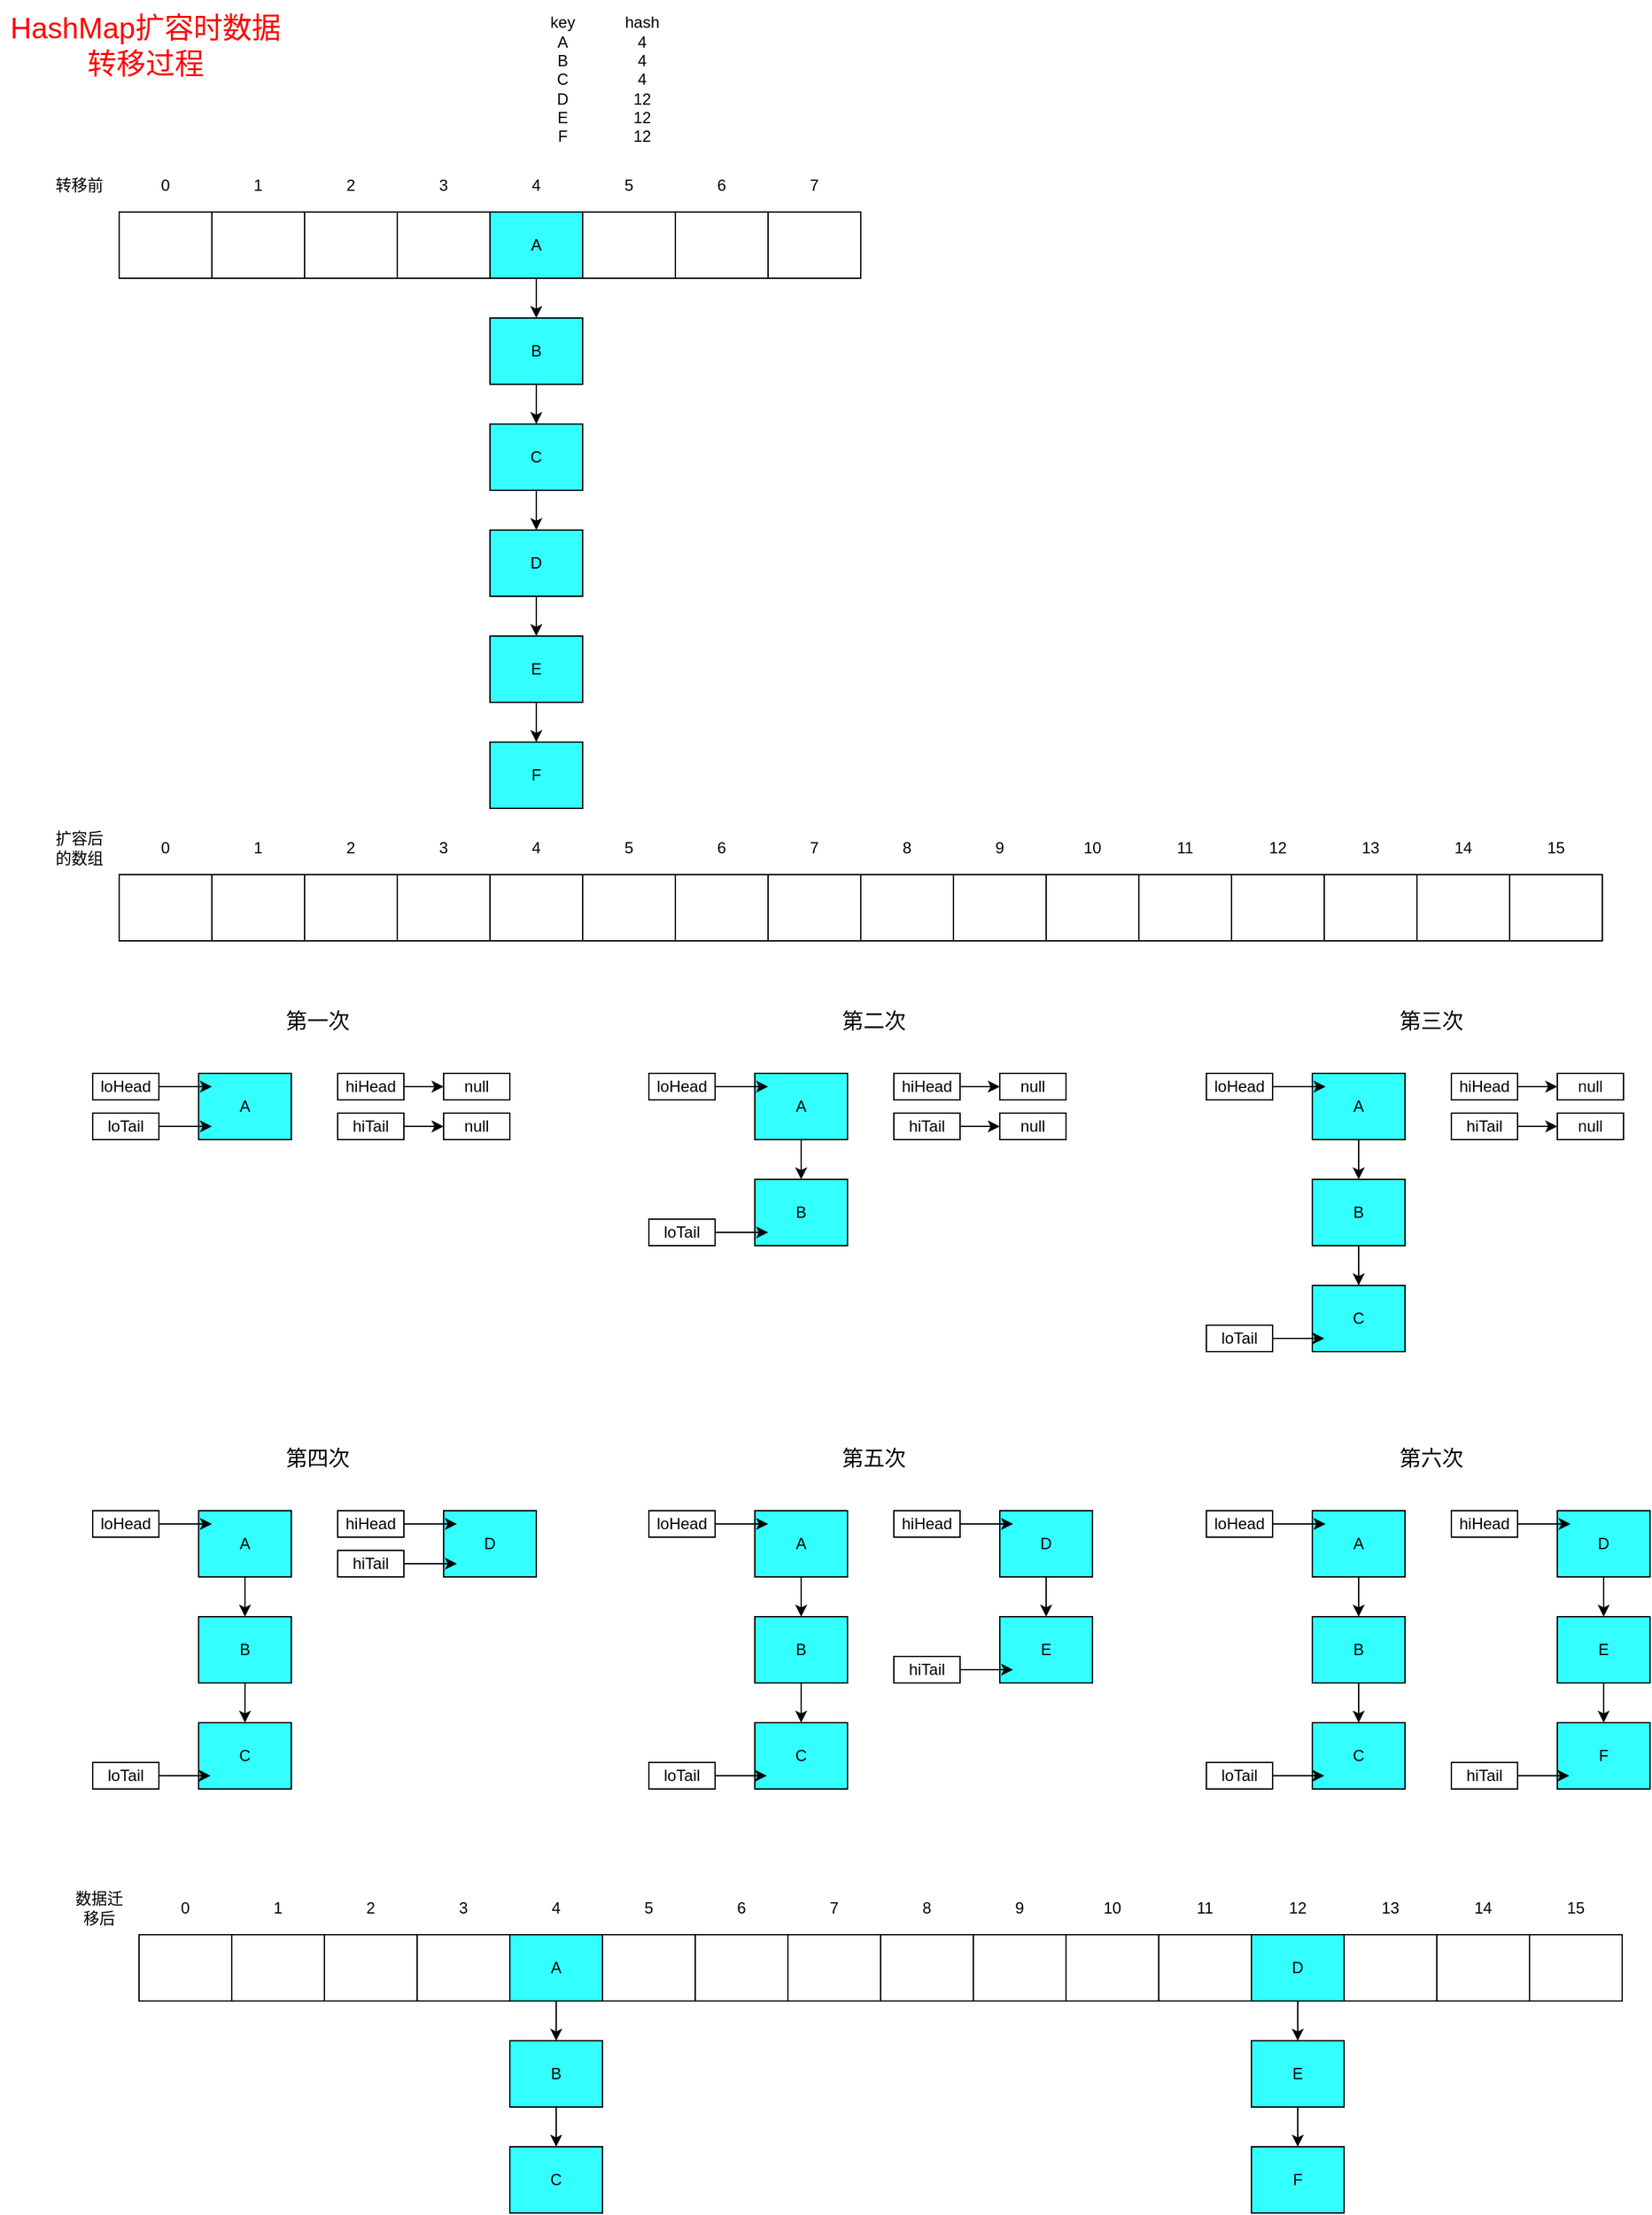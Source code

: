 <mxfile version="13.5.1" type="device" pages="2"><diagram id="daQmhDDy0MYYJuCHZMM3" name="HashMap"><mxGraphModel dx="1276" dy="680" grid="1" gridSize="10" guides="1" tooltips="1" connect="1" arrows="1" fold="1" page="0" pageScale="1" pageWidth="827" pageHeight="1169" math="0" shadow="0"><root><mxCell id="0"/><mxCell id="1" parent="0"/><mxCell id="1c44SDEPaRQZocLJP6zi-135" value="C" style="rounded=0;whiteSpace=wrap;html=1;fillColor=#33FFFF;" parent="1" vertex="1"><mxGeometry x="811" y="1050" width="70" height="50" as="geometry"/></mxCell><mxCell id="1c44SDEPaRQZocLJP6zi-118" value="B" style="rounded=0;whiteSpace=wrap;html=1;fillColor=#33FFFF;" parent="1" vertex="1"><mxGeometry x="390" y="970" width="70" height="50" as="geometry"/></mxCell><mxCell id="1c44SDEPaRQZocLJP6zi-1" value="&lt;font style=&quot;font-size: 22px&quot; color=&quot;#ff0000&quot;&gt;HashMap扩容时数据转移过程&lt;/font&gt;" style="text;html=1;strokeColor=none;fillColor=none;align=center;verticalAlign=middle;whiteSpace=wrap;rounded=0;" parent="1" vertex="1"><mxGeometry x="-180" y="90" width="220" height="50" as="geometry"/></mxCell><mxCell id="1c44SDEPaRQZocLJP6zi-2" value="key&lt;br&gt;A&lt;br&gt;B&lt;br&gt;C&lt;br&gt;D&lt;br&gt;E&lt;br&gt;F" style="text;html=1;strokeColor=none;fillColor=none;align=center;verticalAlign=middle;whiteSpace=wrap;rounded=0;" parent="1" vertex="1"><mxGeometry x="230" y="80" width="30" height="120" as="geometry"/></mxCell><mxCell id="1c44SDEPaRQZocLJP6zi-3" value="hash&lt;br&gt;4&lt;br&gt;4&lt;br&gt;4&lt;br&gt;12&lt;br&gt;12&lt;br&gt;12" style="text;html=1;strokeColor=none;fillColor=none;align=center;verticalAlign=middle;whiteSpace=wrap;rounded=0;" parent="1" vertex="1"><mxGeometry x="290" y="80" width="30" height="120" as="geometry"/></mxCell><mxCell id="1c44SDEPaRQZocLJP6zi-4" value="" style="rounded=0;whiteSpace=wrap;html=1;" parent="1" vertex="1"><mxGeometry x="-90" y="240" width="70" height="50" as="geometry"/></mxCell><mxCell id="1c44SDEPaRQZocLJP6zi-13" value="" style="rounded=0;whiteSpace=wrap;html=1;" parent="1" vertex="1"><mxGeometry x="-20" y="240" width="70" height="50" as="geometry"/></mxCell><mxCell id="1c44SDEPaRQZocLJP6zi-14" value="" style="rounded=0;whiteSpace=wrap;html=1;" parent="1" vertex="1"><mxGeometry x="50" y="240" width="70" height="50" as="geometry"/></mxCell><mxCell id="1c44SDEPaRQZocLJP6zi-15" value="" style="rounded=0;whiteSpace=wrap;html=1;" parent="1" vertex="1"><mxGeometry x="120" y="240" width="70" height="50" as="geometry"/></mxCell><mxCell id="1c44SDEPaRQZocLJP6zi-36" style="edgeStyle=orthogonalEdgeStyle;rounded=0;orthogonalLoop=1;jettySize=auto;html=1;exitX=0.5;exitY=1;exitDx=0;exitDy=0;entryX=0.5;entryY=0;entryDx=0;entryDy=0;" parent="1" source="1c44SDEPaRQZocLJP6zi-16" target="1c44SDEPaRQZocLJP6zi-29" edge="1"><mxGeometry relative="1" as="geometry"/></mxCell><mxCell id="1c44SDEPaRQZocLJP6zi-16" value="A" style="rounded=0;whiteSpace=wrap;html=1;fillColor=#33FFFF;" parent="1" vertex="1"><mxGeometry x="190" y="240" width="70" height="50" as="geometry"/></mxCell><mxCell id="1c44SDEPaRQZocLJP6zi-17" value="" style="rounded=0;whiteSpace=wrap;html=1;" parent="1" vertex="1"><mxGeometry x="260" y="240" width="70" height="50" as="geometry"/></mxCell><mxCell id="1c44SDEPaRQZocLJP6zi-18" value="" style="rounded=0;whiteSpace=wrap;html=1;" parent="1" vertex="1"><mxGeometry x="330" y="240" width="70" height="50" as="geometry"/></mxCell><mxCell id="1c44SDEPaRQZocLJP6zi-19" value="" style="rounded=0;whiteSpace=wrap;html=1;" parent="1" vertex="1"><mxGeometry x="400" y="240" width="70" height="50" as="geometry"/></mxCell><mxCell id="1c44SDEPaRQZocLJP6zi-20" value="转移前" style="text;html=1;strokeColor=none;fillColor=none;align=center;verticalAlign=middle;whiteSpace=wrap;rounded=0;" parent="1" vertex="1"><mxGeometry x="-140" y="210" width="40" height="20" as="geometry"/></mxCell><mxCell id="1c44SDEPaRQZocLJP6zi-21" value="0" style="text;html=1;strokeColor=none;fillColor=none;align=center;verticalAlign=middle;whiteSpace=wrap;rounded=0;" parent="1" vertex="1"><mxGeometry x="-75" y="210" width="40" height="20" as="geometry"/></mxCell><mxCell id="1c44SDEPaRQZocLJP6zi-22" value="7" style="text;html=1;strokeColor=none;fillColor=none;align=center;verticalAlign=middle;whiteSpace=wrap;rounded=0;" parent="1" vertex="1"><mxGeometry x="415" y="210" width="40" height="20" as="geometry"/></mxCell><mxCell id="1c44SDEPaRQZocLJP6zi-23" value="6" style="text;html=1;strokeColor=none;fillColor=none;align=center;verticalAlign=middle;whiteSpace=wrap;rounded=0;" parent="1" vertex="1"><mxGeometry x="345" y="210" width="40" height="20" as="geometry"/></mxCell><mxCell id="1c44SDEPaRQZocLJP6zi-24" value="5" style="text;html=1;strokeColor=none;fillColor=none;align=center;verticalAlign=middle;whiteSpace=wrap;rounded=0;" parent="1" vertex="1"><mxGeometry x="275" y="210" width="40" height="20" as="geometry"/></mxCell><mxCell id="1c44SDEPaRQZocLJP6zi-25" value="4" style="text;html=1;strokeColor=none;fillColor=none;align=center;verticalAlign=middle;whiteSpace=wrap;rounded=0;" parent="1" vertex="1"><mxGeometry x="205" y="210" width="40" height="20" as="geometry"/></mxCell><mxCell id="1c44SDEPaRQZocLJP6zi-26" value="3" style="text;html=1;strokeColor=none;fillColor=none;align=center;verticalAlign=middle;whiteSpace=wrap;rounded=0;" parent="1" vertex="1"><mxGeometry x="135" y="210" width="40" height="20" as="geometry"/></mxCell><mxCell id="1c44SDEPaRQZocLJP6zi-27" value="2" style="text;html=1;strokeColor=none;fillColor=none;align=center;verticalAlign=middle;whiteSpace=wrap;rounded=0;" parent="1" vertex="1"><mxGeometry x="65" y="210" width="40" height="20" as="geometry"/></mxCell><mxCell id="1c44SDEPaRQZocLJP6zi-28" value="1" style="text;html=1;strokeColor=none;fillColor=none;align=center;verticalAlign=middle;whiteSpace=wrap;rounded=0;" parent="1" vertex="1"><mxGeometry x="-5" y="210" width="40" height="20" as="geometry"/></mxCell><mxCell id="1c44SDEPaRQZocLJP6zi-37" style="edgeStyle=orthogonalEdgeStyle;rounded=0;orthogonalLoop=1;jettySize=auto;html=1;exitX=0.5;exitY=1;exitDx=0;exitDy=0;entryX=0.5;entryY=0;entryDx=0;entryDy=0;" parent="1" source="1c44SDEPaRQZocLJP6zi-29" target="1c44SDEPaRQZocLJP6zi-30" edge="1"><mxGeometry relative="1" as="geometry"/></mxCell><mxCell id="1c44SDEPaRQZocLJP6zi-29" value="B" style="rounded=0;whiteSpace=wrap;html=1;fillColor=#33FFFF;" parent="1" vertex="1"><mxGeometry x="190" y="320" width="70" height="50" as="geometry"/></mxCell><mxCell id="1c44SDEPaRQZocLJP6zi-38" style="edgeStyle=orthogonalEdgeStyle;rounded=0;orthogonalLoop=1;jettySize=auto;html=1;exitX=0.5;exitY=1;exitDx=0;exitDy=0;entryX=0.5;entryY=0;entryDx=0;entryDy=0;" parent="1" source="1c44SDEPaRQZocLJP6zi-30" target="1c44SDEPaRQZocLJP6zi-31" edge="1"><mxGeometry relative="1" as="geometry"/></mxCell><mxCell id="1c44SDEPaRQZocLJP6zi-30" value="C" style="rounded=0;whiteSpace=wrap;html=1;fillColor=#33FFFF;" parent="1" vertex="1"><mxGeometry x="190" y="400" width="70" height="50" as="geometry"/></mxCell><mxCell id="1c44SDEPaRQZocLJP6zi-39" style="edgeStyle=orthogonalEdgeStyle;rounded=0;orthogonalLoop=1;jettySize=auto;html=1;exitX=0.5;exitY=1;exitDx=0;exitDy=0;entryX=0.5;entryY=0;entryDx=0;entryDy=0;" parent="1" source="1c44SDEPaRQZocLJP6zi-31" target="1c44SDEPaRQZocLJP6zi-33" edge="1"><mxGeometry relative="1" as="geometry"/></mxCell><mxCell id="1c44SDEPaRQZocLJP6zi-31" value="D" style="rounded=0;whiteSpace=wrap;html=1;fillColor=#33FFFF;" parent="1" vertex="1"><mxGeometry x="190" y="480" width="70" height="50" as="geometry"/></mxCell><mxCell id="1c44SDEPaRQZocLJP6zi-40" style="edgeStyle=orthogonalEdgeStyle;rounded=0;orthogonalLoop=1;jettySize=auto;html=1;exitX=0.5;exitY=1;exitDx=0;exitDy=0;entryX=0.5;entryY=0;entryDx=0;entryDy=0;" parent="1" source="1c44SDEPaRQZocLJP6zi-33" target="1c44SDEPaRQZocLJP6zi-34" edge="1"><mxGeometry relative="1" as="geometry"/></mxCell><mxCell id="1c44SDEPaRQZocLJP6zi-33" value="E" style="rounded=0;whiteSpace=wrap;html=1;fillColor=#33FFFF;" parent="1" vertex="1"><mxGeometry x="190" y="560" width="70" height="50" as="geometry"/></mxCell><mxCell id="1c44SDEPaRQZocLJP6zi-34" value="F" style="rounded=0;whiteSpace=wrap;html=1;fillColor=#33FFFF;" parent="1" vertex="1"><mxGeometry x="190" y="640" width="70" height="50" as="geometry"/></mxCell><mxCell id="1c44SDEPaRQZocLJP6zi-41" value="" style="rounded=0;whiteSpace=wrap;html=1;" parent="1" vertex="1"><mxGeometry x="-90" y="740" width="70" height="50" as="geometry"/></mxCell><mxCell id="1c44SDEPaRQZocLJP6zi-42" value="" style="rounded=0;whiteSpace=wrap;html=1;" parent="1" vertex="1"><mxGeometry x="-20" y="740" width="70" height="50" as="geometry"/></mxCell><mxCell id="1c44SDEPaRQZocLJP6zi-43" value="" style="rounded=0;whiteSpace=wrap;html=1;" parent="1" vertex="1"><mxGeometry x="50" y="740" width="70" height="50" as="geometry"/></mxCell><mxCell id="1c44SDEPaRQZocLJP6zi-44" value="" style="rounded=0;whiteSpace=wrap;html=1;" parent="1" vertex="1"><mxGeometry x="120" y="740" width="70" height="50" as="geometry"/></mxCell><mxCell id="1c44SDEPaRQZocLJP6zi-45" value="" style="rounded=0;whiteSpace=wrap;html=1;fillColor=#FFFFFF;" parent="1" vertex="1"><mxGeometry x="190" y="740" width="70" height="50" as="geometry"/></mxCell><mxCell id="1c44SDEPaRQZocLJP6zi-46" value="" style="rounded=0;whiteSpace=wrap;html=1;" parent="1" vertex="1"><mxGeometry x="260" y="740" width="70" height="50" as="geometry"/></mxCell><mxCell id="1c44SDEPaRQZocLJP6zi-47" value="" style="rounded=0;whiteSpace=wrap;html=1;" parent="1" vertex="1"><mxGeometry x="330" y="740" width="70" height="50" as="geometry"/></mxCell><mxCell id="1c44SDEPaRQZocLJP6zi-48" value="" style="rounded=0;whiteSpace=wrap;html=1;" parent="1" vertex="1"><mxGeometry x="400" y="740" width="70" height="50" as="geometry"/></mxCell><mxCell id="1c44SDEPaRQZocLJP6zi-49" value="0" style="text;html=1;strokeColor=none;fillColor=none;align=center;verticalAlign=middle;whiteSpace=wrap;rounded=0;" parent="1" vertex="1"><mxGeometry x="-75" y="710" width="40" height="20" as="geometry"/></mxCell><mxCell id="1c44SDEPaRQZocLJP6zi-50" value="7" style="text;html=1;strokeColor=none;fillColor=none;align=center;verticalAlign=middle;whiteSpace=wrap;rounded=0;" parent="1" vertex="1"><mxGeometry x="415" y="710" width="40" height="20" as="geometry"/></mxCell><mxCell id="1c44SDEPaRQZocLJP6zi-51" value="6" style="text;html=1;strokeColor=none;fillColor=none;align=center;verticalAlign=middle;whiteSpace=wrap;rounded=0;" parent="1" vertex="1"><mxGeometry x="345" y="710" width="40" height="20" as="geometry"/></mxCell><mxCell id="1c44SDEPaRQZocLJP6zi-52" value="5" style="text;html=1;strokeColor=none;fillColor=none;align=center;verticalAlign=middle;whiteSpace=wrap;rounded=0;" parent="1" vertex="1"><mxGeometry x="275" y="710" width="40" height="20" as="geometry"/></mxCell><mxCell id="1c44SDEPaRQZocLJP6zi-53" value="4" style="text;html=1;strokeColor=none;fillColor=none;align=center;verticalAlign=middle;whiteSpace=wrap;rounded=0;" parent="1" vertex="1"><mxGeometry x="205" y="710" width="40" height="20" as="geometry"/></mxCell><mxCell id="1c44SDEPaRQZocLJP6zi-54" value="3" style="text;html=1;strokeColor=none;fillColor=none;align=center;verticalAlign=middle;whiteSpace=wrap;rounded=0;" parent="1" vertex="1"><mxGeometry x="135" y="710" width="40" height="20" as="geometry"/></mxCell><mxCell id="1c44SDEPaRQZocLJP6zi-55" value="2" style="text;html=1;strokeColor=none;fillColor=none;align=center;verticalAlign=middle;whiteSpace=wrap;rounded=0;" parent="1" vertex="1"><mxGeometry x="65" y="710" width="40" height="20" as="geometry"/></mxCell><mxCell id="1c44SDEPaRQZocLJP6zi-56" value="1" style="text;html=1;strokeColor=none;fillColor=none;align=center;verticalAlign=middle;whiteSpace=wrap;rounded=0;" parent="1" vertex="1"><mxGeometry x="-5" y="710" width="40" height="20" as="geometry"/></mxCell><mxCell id="1c44SDEPaRQZocLJP6zi-73" value="" style="rounded=0;whiteSpace=wrap;html=1;" parent="1" vertex="1"><mxGeometry x="470" y="740" width="70" height="50" as="geometry"/></mxCell><mxCell id="1c44SDEPaRQZocLJP6zi-74" value="" style="rounded=0;whiteSpace=wrap;html=1;" parent="1" vertex="1"><mxGeometry x="540" y="740" width="70" height="50" as="geometry"/></mxCell><mxCell id="1c44SDEPaRQZocLJP6zi-75" value="" style="rounded=0;whiteSpace=wrap;html=1;" parent="1" vertex="1"><mxGeometry x="610" y="740" width="70" height="50" as="geometry"/></mxCell><mxCell id="1c44SDEPaRQZocLJP6zi-76" value="" style="rounded=0;whiteSpace=wrap;html=1;" parent="1" vertex="1"><mxGeometry x="680" y="740" width="70" height="50" as="geometry"/></mxCell><mxCell id="1c44SDEPaRQZocLJP6zi-77" value="" style="rounded=0;whiteSpace=wrap;html=1;fillColor=#FFFFFF;" parent="1" vertex="1"><mxGeometry x="750" y="740" width="70" height="50" as="geometry"/></mxCell><mxCell id="1c44SDEPaRQZocLJP6zi-78" value="" style="rounded=0;whiteSpace=wrap;html=1;" parent="1" vertex="1"><mxGeometry x="820" y="740" width="70" height="50" as="geometry"/></mxCell><mxCell id="1c44SDEPaRQZocLJP6zi-79" value="" style="rounded=0;whiteSpace=wrap;html=1;" parent="1" vertex="1"><mxGeometry x="890" y="740" width="70" height="50" as="geometry"/></mxCell><mxCell id="1c44SDEPaRQZocLJP6zi-80" value="" style="rounded=0;whiteSpace=wrap;html=1;" parent="1" vertex="1"><mxGeometry x="960" y="740" width="70" height="50" as="geometry"/></mxCell><mxCell id="1c44SDEPaRQZocLJP6zi-81" value="8" style="text;html=1;strokeColor=none;fillColor=none;align=center;verticalAlign=middle;whiteSpace=wrap;rounded=0;" parent="1" vertex="1"><mxGeometry x="485" y="710" width="40" height="20" as="geometry"/></mxCell><mxCell id="1c44SDEPaRQZocLJP6zi-82" value="15" style="text;html=1;strokeColor=none;fillColor=none;align=center;verticalAlign=middle;whiteSpace=wrap;rounded=0;" parent="1" vertex="1"><mxGeometry x="975" y="710" width="40" height="20" as="geometry"/></mxCell><mxCell id="1c44SDEPaRQZocLJP6zi-83" value="14" style="text;html=1;strokeColor=none;fillColor=none;align=center;verticalAlign=middle;whiteSpace=wrap;rounded=0;" parent="1" vertex="1"><mxGeometry x="905" y="710" width="40" height="20" as="geometry"/></mxCell><mxCell id="1c44SDEPaRQZocLJP6zi-84" value="13" style="text;html=1;strokeColor=none;fillColor=none;align=center;verticalAlign=middle;whiteSpace=wrap;rounded=0;" parent="1" vertex="1"><mxGeometry x="835" y="710" width="40" height="20" as="geometry"/></mxCell><mxCell id="1c44SDEPaRQZocLJP6zi-85" value="12" style="text;html=1;strokeColor=none;fillColor=none;align=center;verticalAlign=middle;whiteSpace=wrap;rounded=0;" parent="1" vertex="1"><mxGeometry x="765" y="710" width="40" height="20" as="geometry"/></mxCell><mxCell id="1c44SDEPaRQZocLJP6zi-86" value="11" style="text;html=1;strokeColor=none;fillColor=none;align=center;verticalAlign=middle;whiteSpace=wrap;rounded=0;" parent="1" vertex="1"><mxGeometry x="695" y="710" width="40" height="20" as="geometry"/></mxCell><mxCell id="1c44SDEPaRQZocLJP6zi-87" value="10" style="text;html=1;strokeColor=none;fillColor=none;align=center;verticalAlign=middle;whiteSpace=wrap;rounded=0;" parent="1" vertex="1"><mxGeometry x="625" y="710" width="40" height="20" as="geometry"/></mxCell><mxCell id="1c44SDEPaRQZocLJP6zi-88" value="9" style="text;html=1;strokeColor=none;fillColor=none;align=center;verticalAlign=middle;whiteSpace=wrap;rounded=0;" parent="1" vertex="1"><mxGeometry x="555" y="710" width="40" height="20" as="geometry"/></mxCell><mxCell id="1c44SDEPaRQZocLJP6zi-89" value="扩容后的数组" style="text;html=1;strokeColor=none;fillColor=none;align=center;verticalAlign=middle;whiteSpace=wrap;rounded=0;" parent="1" vertex="1"><mxGeometry x="-140" y="710" width="40" height="20" as="geometry"/></mxCell><mxCell id="1c44SDEPaRQZocLJP6zi-90" value="A" style="rounded=0;whiteSpace=wrap;html=1;fillColor=#33FFFF;" parent="1" vertex="1"><mxGeometry x="-30" y="890" width="70" height="50" as="geometry"/></mxCell><mxCell id="1c44SDEPaRQZocLJP6zi-97" style="edgeStyle=orthogonalEdgeStyle;rounded=0;orthogonalLoop=1;jettySize=auto;html=1;exitX=1;exitY=0.5;exitDx=0;exitDy=0;entryX=0.143;entryY=0.2;entryDx=0;entryDy=0;entryPerimeter=0;" parent="1" source="1c44SDEPaRQZocLJP6zi-92" target="1c44SDEPaRQZocLJP6zi-90" edge="1"><mxGeometry relative="1" as="geometry"/></mxCell><mxCell id="1c44SDEPaRQZocLJP6zi-92" value="loHead" style="rounded=0;whiteSpace=wrap;html=1;" parent="1" vertex="1"><mxGeometry x="-110" y="890" width="50" height="20" as="geometry"/></mxCell><mxCell id="1c44SDEPaRQZocLJP6zi-98" style="edgeStyle=orthogonalEdgeStyle;rounded=0;orthogonalLoop=1;jettySize=auto;html=1;exitX=1;exitY=0.5;exitDx=0;exitDy=0;entryX=0.143;entryY=0.8;entryDx=0;entryDy=0;entryPerimeter=0;" parent="1" source="1c44SDEPaRQZocLJP6zi-93" target="1c44SDEPaRQZocLJP6zi-90" edge="1"><mxGeometry relative="1" as="geometry"/></mxCell><mxCell id="1c44SDEPaRQZocLJP6zi-93" value="loTail" style="rounded=0;whiteSpace=wrap;html=1;" parent="1" vertex="1"><mxGeometry x="-110" y="920" width="50" height="20" as="geometry"/></mxCell><mxCell id="1c44SDEPaRQZocLJP6zi-103" style="edgeStyle=orthogonalEdgeStyle;rounded=0;orthogonalLoop=1;jettySize=auto;html=1;exitX=1;exitY=0.5;exitDx=0;exitDy=0;entryX=0;entryY=0.5;entryDx=0;entryDy=0;" parent="1" source="1c44SDEPaRQZocLJP6zi-99" target="1c44SDEPaRQZocLJP6zi-101" edge="1"><mxGeometry relative="1" as="geometry"/></mxCell><mxCell id="1c44SDEPaRQZocLJP6zi-99" value="hiHead" style="rounded=0;whiteSpace=wrap;html=1;" parent="1" vertex="1"><mxGeometry x="75" y="890" width="50" height="20" as="geometry"/></mxCell><mxCell id="1c44SDEPaRQZocLJP6zi-104" style="edgeStyle=orthogonalEdgeStyle;rounded=0;orthogonalLoop=1;jettySize=auto;html=1;exitX=1;exitY=0.5;exitDx=0;exitDy=0;entryX=0;entryY=0.5;entryDx=0;entryDy=0;" parent="1" source="1c44SDEPaRQZocLJP6zi-100" target="1c44SDEPaRQZocLJP6zi-102" edge="1"><mxGeometry relative="1" as="geometry"/></mxCell><mxCell id="1c44SDEPaRQZocLJP6zi-100" value="hiTail" style="rounded=0;whiteSpace=wrap;html=1;" parent="1" vertex="1"><mxGeometry x="75" y="920" width="50" height="20" as="geometry"/></mxCell><mxCell id="1c44SDEPaRQZocLJP6zi-101" value="null" style="rounded=0;whiteSpace=wrap;html=1;" parent="1" vertex="1"><mxGeometry x="155" y="890" width="50" height="20" as="geometry"/></mxCell><mxCell id="1c44SDEPaRQZocLJP6zi-102" value="null" style="rounded=0;whiteSpace=wrap;html=1;" parent="1" vertex="1"><mxGeometry x="155" y="920" width="50" height="20" as="geometry"/></mxCell><mxCell id="1c44SDEPaRQZocLJP6zi-105" value="&lt;font style=&quot;font-size: 16px&quot;&gt;第一次&lt;/font&gt;" style="text;html=1;strokeColor=none;fillColor=none;align=center;verticalAlign=middle;whiteSpace=wrap;rounded=0;" parent="1" vertex="1"><mxGeometry x="10" y="830" width="100" height="40" as="geometry"/></mxCell><mxCell id="1c44SDEPaRQZocLJP6zi-120" style="edgeStyle=orthogonalEdgeStyle;rounded=0;orthogonalLoop=1;jettySize=auto;html=1;exitX=0.5;exitY=1;exitDx=0;exitDy=0;entryX=0.5;entryY=0;entryDx=0;entryDy=0;" parent="1" source="1c44SDEPaRQZocLJP6zi-106" target="1c44SDEPaRQZocLJP6zi-118" edge="1"><mxGeometry relative="1" as="geometry"/></mxCell><mxCell id="1c44SDEPaRQZocLJP6zi-106" value="A" style="rounded=0;whiteSpace=wrap;html=1;fillColor=#33FFFF;" parent="1" vertex="1"><mxGeometry x="390" y="890" width="70" height="50" as="geometry"/></mxCell><mxCell id="1c44SDEPaRQZocLJP6zi-107" style="edgeStyle=orthogonalEdgeStyle;rounded=0;orthogonalLoop=1;jettySize=auto;html=1;exitX=1;exitY=0.5;exitDx=0;exitDy=0;entryX=0.143;entryY=0.2;entryDx=0;entryDy=0;entryPerimeter=0;" parent="1" source="1c44SDEPaRQZocLJP6zi-108" target="1c44SDEPaRQZocLJP6zi-106" edge="1"><mxGeometry relative="1" as="geometry"/></mxCell><mxCell id="1c44SDEPaRQZocLJP6zi-108" value="loHead" style="rounded=0;whiteSpace=wrap;html=1;" parent="1" vertex="1"><mxGeometry x="310" y="890" width="50" height="20" as="geometry"/></mxCell><mxCell id="1c44SDEPaRQZocLJP6zi-119" style="edgeStyle=orthogonalEdgeStyle;rounded=0;orthogonalLoop=1;jettySize=auto;html=1;exitX=1;exitY=0.5;exitDx=0;exitDy=0;entryX=0.143;entryY=0.8;entryDx=0;entryDy=0;entryPerimeter=0;" parent="1" source="1c44SDEPaRQZocLJP6zi-110" target="1c44SDEPaRQZocLJP6zi-118" edge="1"><mxGeometry relative="1" as="geometry"/></mxCell><mxCell id="1c44SDEPaRQZocLJP6zi-110" value="loTail" style="rounded=0;whiteSpace=wrap;html=1;" parent="1" vertex="1"><mxGeometry x="310" y="1000" width="50" height="20" as="geometry"/></mxCell><mxCell id="1c44SDEPaRQZocLJP6zi-111" style="edgeStyle=orthogonalEdgeStyle;rounded=0;orthogonalLoop=1;jettySize=auto;html=1;exitX=1;exitY=0.5;exitDx=0;exitDy=0;entryX=0;entryY=0.5;entryDx=0;entryDy=0;" parent="1" source="1c44SDEPaRQZocLJP6zi-112" target="1c44SDEPaRQZocLJP6zi-115" edge="1"><mxGeometry relative="1" as="geometry"/></mxCell><mxCell id="1c44SDEPaRQZocLJP6zi-112" value="hiHead" style="rounded=0;whiteSpace=wrap;html=1;" parent="1" vertex="1"><mxGeometry x="495" y="890" width="50" height="20" as="geometry"/></mxCell><mxCell id="1c44SDEPaRQZocLJP6zi-113" style="edgeStyle=orthogonalEdgeStyle;rounded=0;orthogonalLoop=1;jettySize=auto;html=1;exitX=1;exitY=0.5;exitDx=0;exitDy=0;entryX=0;entryY=0.5;entryDx=0;entryDy=0;" parent="1" source="1c44SDEPaRQZocLJP6zi-114" target="1c44SDEPaRQZocLJP6zi-116" edge="1"><mxGeometry relative="1" as="geometry"/></mxCell><mxCell id="1c44SDEPaRQZocLJP6zi-114" value="hiTail" style="rounded=0;whiteSpace=wrap;html=1;" parent="1" vertex="1"><mxGeometry x="495" y="920" width="50" height="20" as="geometry"/></mxCell><mxCell id="1c44SDEPaRQZocLJP6zi-115" value="null" style="rounded=0;whiteSpace=wrap;html=1;" parent="1" vertex="1"><mxGeometry x="575" y="890" width="50" height="20" as="geometry"/></mxCell><mxCell id="1c44SDEPaRQZocLJP6zi-116" value="null" style="rounded=0;whiteSpace=wrap;html=1;" parent="1" vertex="1"><mxGeometry x="575" y="920" width="50" height="20" as="geometry"/></mxCell><mxCell id="1c44SDEPaRQZocLJP6zi-117" value="&lt;font style=&quot;font-size: 16px&quot;&gt;第二次&lt;/font&gt;" style="text;html=1;strokeColor=none;fillColor=none;align=center;verticalAlign=middle;whiteSpace=wrap;rounded=0;" parent="1" vertex="1"><mxGeometry x="430" y="830" width="100" height="40" as="geometry"/></mxCell><mxCell id="1c44SDEPaRQZocLJP6zi-137" style="edgeStyle=orthogonalEdgeStyle;rounded=0;orthogonalLoop=1;jettySize=auto;html=1;exitX=0.5;exitY=1;exitDx=0;exitDy=0;entryX=0.5;entryY=0;entryDx=0;entryDy=0;" parent="1" source="1c44SDEPaRQZocLJP6zi-121" target="1c44SDEPaRQZocLJP6zi-135" edge="1"><mxGeometry relative="1" as="geometry"/></mxCell><mxCell id="1c44SDEPaRQZocLJP6zi-121" value="B" style="rounded=0;whiteSpace=wrap;html=1;fillColor=#33FFFF;" parent="1" vertex="1"><mxGeometry x="811" y="970" width="70" height="50" as="geometry"/></mxCell><mxCell id="1c44SDEPaRQZocLJP6zi-122" style="edgeStyle=orthogonalEdgeStyle;rounded=0;orthogonalLoop=1;jettySize=auto;html=1;exitX=0.5;exitY=1;exitDx=0;exitDy=0;entryX=0.5;entryY=0;entryDx=0;entryDy=0;" parent="1" source="1c44SDEPaRQZocLJP6zi-123" target="1c44SDEPaRQZocLJP6zi-121" edge="1"><mxGeometry relative="1" as="geometry"/></mxCell><mxCell id="1c44SDEPaRQZocLJP6zi-123" value="A" style="rounded=0;whiteSpace=wrap;html=1;fillColor=#33FFFF;" parent="1" vertex="1"><mxGeometry x="811" y="890" width="70" height="50" as="geometry"/></mxCell><mxCell id="1c44SDEPaRQZocLJP6zi-124" style="edgeStyle=orthogonalEdgeStyle;rounded=0;orthogonalLoop=1;jettySize=auto;html=1;exitX=1;exitY=0.5;exitDx=0;exitDy=0;entryX=0.143;entryY=0.2;entryDx=0;entryDy=0;entryPerimeter=0;" parent="1" source="1c44SDEPaRQZocLJP6zi-125" target="1c44SDEPaRQZocLJP6zi-123" edge="1"><mxGeometry relative="1" as="geometry"/></mxCell><mxCell id="1c44SDEPaRQZocLJP6zi-125" value="loHead" style="rounded=0;whiteSpace=wrap;html=1;" parent="1" vertex="1"><mxGeometry x="731" y="890" width="50" height="20" as="geometry"/></mxCell><mxCell id="1c44SDEPaRQZocLJP6zi-136" style="edgeStyle=orthogonalEdgeStyle;rounded=0;orthogonalLoop=1;jettySize=auto;html=1;exitX=1;exitY=0.5;exitDx=0;exitDy=0;entryX=0.129;entryY=0.8;entryDx=0;entryDy=0;entryPerimeter=0;" parent="1" source="1c44SDEPaRQZocLJP6zi-127" target="1c44SDEPaRQZocLJP6zi-135" edge="1"><mxGeometry relative="1" as="geometry"/></mxCell><mxCell id="1c44SDEPaRQZocLJP6zi-127" value="loTail" style="rounded=0;whiteSpace=wrap;html=1;" parent="1" vertex="1"><mxGeometry x="731" y="1080" width="50" height="20" as="geometry"/></mxCell><mxCell id="1c44SDEPaRQZocLJP6zi-128" style="edgeStyle=orthogonalEdgeStyle;rounded=0;orthogonalLoop=1;jettySize=auto;html=1;exitX=1;exitY=0.5;exitDx=0;exitDy=0;entryX=0;entryY=0.5;entryDx=0;entryDy=0;" parent="1" source="1c44SDEPaRQZocLJP6zi-129" target="1c44SDEPaRQZocLJP6zi-132" edge="1"><mxGeometry relative="1" as="geometry"/></mxCell><mxCell id="1c44SDEPaRQZocLJP6zi-129" value="hiHead" style="rounded=0;whiteSpace=wrap;html=1;" parent="1" vertex="1"><mxGeometry x="916" y="890" width="50" height="20" as="geometry"/></mxCell><mxCell id="1c44SDEPaRQZocLJP6zi-130" style="edgeStyle=orthogonalEdgeStyle;rounded=0;orthogonalLoop=1;jettySize=auto;html=1;exitX=1;exitY=0.5;exitDx=0;exitDy=0;entryX=0;entryY=0.5;entryDx=0;entryDy=0;" parent="1" source="1c44SDEPaRQZocLJP6zi-131" target="1c44SDEPaRQZocLJP6zi-133" edge="1"><mxGeometry relative="1" as="geometry"/></mxCell><mxCell id="1c44SDEPaRQZocLJP6zi-131" value="hiTail" style="rounded=0;whiteSpace=wrap;html=1;" parent="1" vertex="1"><mxGeometry x="916" y="920" width="50" height="20" as="geometry"/></mxCell><mxCell id="1c44SDEPaRQZocLJP6zi-132" value="null" style="rounded=0;whiteSpace=wrap;html=1;" parent="1" vertex="1"><mxGeometry x="996" y="890" width="50" height="20" as="geometry"/></mxCell><mxCell id="1c44SDEPaRQZocLJP6zi-133" value="null" style="rounded=0;whiteSpace=wrap;html=1;" parent="1" vertex="1"><mxGeometry x="996" y="920" width="50" height="20" as="geometry"/></mxCell><mxCell id="1c44SDEPaRQZocLJP6zi-134" value="&lt;font style=&quot;font-size: 16px&quot;&gt;第三次&lt;/font&gt;" style="text;html=1;strokeColor=none;fillColor=none;align=center;verticalAlign=middle;whiteSpace=wrap;rounded=0;" parent="1" vertex="1"><mxGeometry x="851" y="830" width="100" height="40" as="geometry"/></mxCell><mxCell id="1c44SDEPaRQZocLJP6zi-138" value="C" style="rounded=0;whiteSpace=wrap;html=1;fillColor=#33FFFF;" parent="1" vertex="1"><mxGeometry x="811" y="1380" width="70" height="50" as="geometry"/></mxCell><mxCell id="1c44SDEPaRQZocLJP6zi-139" style="edgeStyle=orthogonalEdgeStyle;rounded=0;orthogonalLoop=1;jettySize=auto;html=1;exitX=0.5;exitY=1;exitDx=0;exitDy=0;entryX=0.5;entryY=0;entryDx=0;entryDy=0;" parent="1" source="1c44SDEPaRQZocLJP6zi-140" target="1c44SDEPaRQZocLJP6zi-138" edge="1"><mxGeometry relative="1" as="geometry"/></mxCell><mxCell id="1c44SDEPaRQZocLJP6zi-140" value="B" style="rounded=0;whiteSpace=wrap;html=1;fillColor=#33FFFF;" parent="1" vertex="1"><mxGeometry x="811" y="1300" width="70" height="50" as="geometry"/></mxCell><mxCell id="1c44SDEPaRQZocLJP6zi-141" style="edgeStyle=orthogonalEdgeStyle;rounded=0;orthogonalLoop=1;jettySize=auto;html=1;exitX=0.5;exitY=1;exitDx=0;exitDy=0;entryX=0.5;entryY=0;entryDx=0;entryDy=0;" parent="1" source="1c44SDEPaRQZocLJP6zi-142" target="1c44SDEPaRQZocLJP6zi-140" edge="1"><mxGeometry relative="1" as="geometry"/></mxCell><mxCell id="1c44SDEPaRQZocLJP6zi-142" value="A" style="rounded=0;whiteSpace=wrap;html=1;fillColor=#33FFFF;" parent="1" vertex="1"><mxGeometry x="811" y="1220" width="70" height="50" as="geometry"/></mxCell><mxCell id="1c44SDEPaRQZocLJP6zi-143" style="edgeStyle=orthogonalEdgeStyle;rounded=0;orthogonalLoop=1;jettySize=auto;html=1;exitX=1;exitY=0.5;exitDx=0;exitDy=0;entryX=0.143;entryY=0.2;entryDx=0;entryDy=0;entryPerimeter=0;" parent="1" source="1c44SDEPaRQZocLJP6zi-144" target="1c44SDEPaRQZocLJP6zi-142" edge="1"><mxGeometry relative="1" as="geometry"/></mxCell><mxCell id="1c44SDEPaRQZocLJP6zi-144" value="loHead" style="rounded=0;whiteSpace=wrap;html=1;" parent="1" vertex="1"><mxGeometry x="731" y="1220" width="50" height="20" as="geometry"/></mxCell><mxCell id="1c44SDEPaRQZocLJP6zi-145" style="edgeStyle=orthogonalEdgeStyle;rounded=0;orthogonalLoop=1;jettySize=auto;html=1;exitX=1;exitY=0.5;exitDx=0;exitDy=0;entryX=0.129;entryY=0.8;entryDx=0;entryDy=0;entryPerimeter=0;" parent="1" source="1c44SDEPaRQZocLJP6zi-146" target="1c44SDEPaRQZocLJP6zi-138" edge="1"><mxGeometry relative="1" as="geometry"/></mxCell><mxCell id="1c44SDEPaRQZocLJP6zi-146" value="loTail" style="rounded=0;whiteSpace=wrap;html=1;" parent="1" vertex="1"><mxGeometry x="731" y="1410" width="50" height="20" as="geometry"/></mxCell><mxCell id="1c44SDEPaRQZocLJP6zi-153" value="&lt;font style=&quot;font-size: 16px&quot;&gt;第六次&lt;/font&gt;" style="text;html=1;strokeColor=none;fillColor=none;align=center;verticalAlign=middle;whiteSpace=wrap;rounded=0;" parent="1" vertex="1"><mxGeometry x="851" y="1160" width="100" height="40" as="geometry"/></mxCell><mxCell id="1c44SDEPaRQZocLJP6zi-154" value="C" style="rounded=0;whiteSpace=wrap;html=1;fillColor=#33FFFF;" parent="1" vertex="1"><mxGeometry x="390" y="1380" width="70" height="50" as="geometry"/></mxCell><mxCell id="1c44SDEPaRQZocLJP6zi-155" style="edgeStyle=orthogonalEdgeStyle;rounded=0;orthogonalLoop=1;jettySize=auto;html=1;exitX=0.5;exitY=1;exitDx=0;exitDy=0;entryX=0.5;entryY=0;entryDx=0;entryDy=0;" parent="1" source="1c44SDEPaRQZocLJP6zi-156" target="1c44SDEPaRQZocLJP6zi-154" edge="1"><mxGeometry relative="1" as="geometry"/></mxCell><mxCell id="1c44SDEPaRQZocLJP6zi-156" value="B" style="rounded=0;whiteSpace=wrap;html=1;fillColor=#33FFFF;" parent="1" vertex="1"><mxGeometry x="390" y="1300" width="70" height="50" as="geometry"/></mxCell><mxCell id="1c44SDEPaRQZocLJP6zi-157" style="edgeStyle=orthogonalEdgeStyle;rounded=0;orthogonalLoop=1;jettySize=auto;html=1;exitX=0.5;exitY=1;exitDx=0;exitDy=0;entryX=0.5;entryY=0;entryDx=0;entryDy=0;" parent="1" source="1c44SDEPaRQZocLJP6zi-158" target="1c44SDEPaRQZocLJP6zi-156" edge="1"><mxGeometry relative="1" as="geometry"/></mxCell><mxCell id="1c44SDEPaRQZocLJP6zi-158" value="A" style="rounded=0;whiteSpace=wrap;html=1;fillColor=#33FFFF;" parent="1" vertex="1"><mxGeometry x="390" y="1220" width="70" height="50" as="geometry"/></mxCell><mxCell id="1c44SDEPaRQZocLJP6zi-159" style="edgeStyle=orthogonalEdgeStyle;rounded=0;orthogonalLoop=1;jettySize=auto;html=1;exitX=1;exitY=0.5;exitDx=0;exitDy=0;entryX=0.143;entryY=0.2;entryDx=0;entryDy=0;entryPerimeter=0;" parent="1" source="1c44SDEPaRQZocLJP6zi-160" target="1c44SDEPaRQZocLJP6zi-158" edge="1"><mxGeometry relative="1" as="geometry"/></mxCell><mxCell id="1c44SDEPaRQZocLJP6zi-160" value="loHead" style="rounded=0;whiteSpace=wrap;html=1;" parent="1" vertex="1"><mxGeometry x="310" y="1220" width="50" height="20" as="geometry"/></mxCell><mxCell id="1c44SDEPaRQZocLJP6zi-161" style="edgeStyle=orthogonalEdgeStyle;rounded=0;orthogonalLoop=1;jettySize=auto;html=1;exitX=1;exitY=0.5;exitDx=0;exitDy=0;entryX=0.129;entryY=0.8;entryDx=0;entryDy=0;entryPerimeter=0;" parent="1" source="1c44SDEPaRQZocLJP6zi-162" target="1c44SDEPaRQZocLJP6zi-154" edge="1"><mxGeometry relative="1" as="geometry"/></mxCell><mxCell id="1c44SDEPaRQZocLJP6zi-162" value="loTail" style="rounded=0;whiteSpace=wrap;html=1;" parent="1" vertex="1"><mxGeometry x="310" y="1410" width="50" height="20" as="geometry"/></mxCell><mxCell id="1c44SDEPaRQZocLJP6zi-169" value="&lt;font style=&quot;font-size: 16px&quot;&gt;第五次&lt;/font&gt;" style="text;html=1;strokeColor=none;fillColor=none;align=center;verticalAlign=middle;whiteSpace=wrap;rounded=0;" parent="1" vertex="1"><mxGeometry x="430" y="1160" width="100" height="40" as="geometry"/></mxCell><mxCell id="1c44SDEPaRQZocLJP6zi-186" value="C" style="rounded=0;whiteSpace=wrap;html=1;fillColor=#33FFFF;" parent="1" vertex="1"><mxGeometry x="-30" y="1380" width="70" height="50" as="geometry"/></mxCell><mxCell id="1c44SDEPaRQZocLJP6zi-187" style="edgeStyle=orthogonalEdgeStyle;rounded=0;orthogonalLoop=1;jettySize=auto;html=1;exitX=0.5;exitY=1;exitDx=0;exitDy=0;entryX=0.5;entryY=0;entryDx=0;entryDy=0;" parent="1" source="1c44SDEPaRQZocLJP6zi-188" target="1c44SDEPaRQZocLJP6zi-186" edge="1"><mxGeometry relative="1" as="geometry"/></mxCell><mxCell id="1c44SDEPaRQZocLJP6zi-188" value="B" style="rounded=0;whiteSpace=wrap;html=1;fillColor=#33FFFF;" parent="1" vertex="1"><mxGeometry x="-30" y="1300" width="70" height="50" as="geometry"/></mxCell><mxCell id="1c44SDEPaRQZocLJP6zi-189" style="edgeStyle=orthogonalEdgeStyle;rounded=0;orthogonalLoop=1;jettySize=auto;html=1;exitX=0.5;exitY=1;exitDx=0;exitDy=0;entryX=0.5;entryY=0;entryDx=0;entryDy=0;" parent="1" source="1c44SDEPaRQZocLJP6zi-190" target="1c44SDEPaRQZocLJP6zi-188" edge="1"><mxGeometry relative="1" as="geometry"/></mxCell><mxCell id="1c44SDEPaRQZocLJP6zi-190" value="A" style="rounded=0;whiteSpace=wrap;html=1;fillColor=#33FFFF;" parent="1" vertex="1"><mxGeometry x="-30" y="1220" width="70" height="50" as="geometry"/></mxCell><mxCell id="1c44SDEPaRQZocLJP6zi-191" style="edgeStyle=orthogonalEdgeStyle;rounded=0;orthogonalLoop=1;jettySize=auto;html=1;exitX=1;exitY=0.5;exitDx=0;exitDy=0;entryX=0.143;entryY=0.2;entryDx=0;entryDy=0;entryPerimeter=0;" parent="1" source="1c44SDEPaRQZocLJP6zi-192" target="1c44SDEPaRQZocLJP6zi-190" edge="1"><mxGeometry relative="1" as="geometry"/></mxCell><mxCell id="1c44SDEPaRQZocLJP6zi-192" value="loHead" style="rounded=0;whiteSpace=wrap;html=1;" parent="1" vertex="1"><mxGeometry x="-110" y="1220" width="50" height="20" as="geometry"/></mxCell><mxCell id="1c44SDEPaRQZocLJP6zi-193" style="edgeStyle=orthogonalEdgeStyle;rounded=0;orthogonalLoop=1;jettySize=auto;html=1;exitX=1;exitY=0.5;exitDx=0;exitDy=0;entryX=0.129;entryY=0.8;entryDx=0;entryDy=0;entryPerimeter=0;" parent="1" source="1c44SDEPaRQZocLJP6zi-194" target="1c44SDEPaRQZocLJP6zi-186" edge="1"><mxGeometry relative="1" as="geometry"/></mxCell><mxCell id="1c44SDEPaRQZocLJP6zi-194" value="loTail" style="rounded=0;whiteSpace=wrap;html=1;" parent="1" vertex="1"><mxGeometry x="-110" y="1410" width="50" height="20" as="geometry"/></mxCell><mxCell id="1c44SDEPaRQZocLJP6zi-201" value="&lt;font style=&quot;font-size: 16px&quot;&gt;第四次&lt;/font&gt;" style="text;html=1;strokeColor=none;fillColor=none;align=center;verticalAlign=middle;whiteSpace=wrap;rounded=0;" parent="1" vertex="1"><mxGeometry x="10" y="1160" width="100" height="40" as="geometry"/></mxCell><mxCell id="1c44SDEPaRQZocLJP6zi-203" value="D" style="rounded=0;whiteSpace=wrap;html=1;fillColor=#33FFFF;" parent="1" vertex="1"><mxGeometry x="155" y="1220" width="70" height="50" as="geometry"/></mxCell><mxCell id="1c44SDEPaRQZocLJP6zi-204" style="edgeStyle=orthogonalEdgeStyle;rounded=0;orthogonalLoop=1;jettySize=auto;html=1;exitX=1;exitY=0.5;exitDx=0;exitDy=0;entryX=0.143;entryY=0.2;entryDx=0;entryDy=0;entryPerimeter=0;" parent="1" source="1c44SDEPaRQZocLJP6zi-205" target="1c44SDEPaRQZocLJP6zi-203" edge="1"><mxGeometry relative="1" as="geometry"/></mxCell><mxCell id="1c44SDEPaRQZocLJP6zi-205" value="hiHead" style="rounded=0;whiteSpace=wrap;html=1;" parent="1" vertex="1"><mxGeometry x="75" y="1220" width="50" height="20" as="geometry"/></mxCell><mxCell id="1c44SDEPaRQZocLJP6zi-206" style="edgeStyle=orthogonalEdgeStyle;rounded=0;orthogonalLoop=1;jettySize=auto;html=1;exitX=1;exitY=0.5;exitDx=0;exitDy=0;entryX=0.143;entryY=0.8;entryDx=0;entryDy=0;entryPerimeter=0;" parent="1" source="1c44SDEPaRQZocLJP6zi-207" target="1c44SDEPaRQZocLJP6zi-203" edge="1"><mxGeometry relative="1" as="geometry"/></mxCell><mxCell id="1c44SDEPaRQZocLJP6zi-207" value="hiTail" style="rounded=0;whiteSpace=wrap;html=1;" parent="1" vertex="1"><mxGeometry x="75" y="1250" width="50" height="20" as="geometry"/></mxCell><mxCell id="1c44SDEPaRQZocLJP6zi-221" style="edgeStyle=orthogonalEdgeStyle;rounded=0;orthogonalLoop=1;jettySize=auto;html=1;exitX=0.5;exitY=1;exitDx=0;exitDy=0;entryX=0.5;entryY=0;entryDx=0;entryDy=0;" parent="1" source="1c44SDEPaRQZocLJP6zi-208" target="1c44SDEPaRQZocLJP6zi-218" edge="1"><mxGeometry relative="1" as="geometry"/></mxCell><mxCell id="1c44SDEPaRQZocLJP6zi-208" value="D" style="rounded=0;whiteSpace=wrap;html=1;fillColor=#33FFFF;" parent="1" vertex="1"><mxGeometry x="575" y="1220" width="70" height="50" as="geometry"/></mxCell><mxCell id="1c44SDEPaRQZocLJP6zi-209" style="edgeStyle=orthogonalEdgeStyle;rounded=0;orthogonalLoop=1;jettySize=auto;html=1;exitX=1;exitY=0.5;exitDx=0;exitDy=0;entryX=0.143;entryY=0.2;entryDx=0;entryDy=0;entryPerimeter=0;" parent="1" source="1c44SDEPaRQZocLJP6zi-210" target="1c44SDEPaRQZocLJP6zi-208" edge="1"><mxGeometry relative="1" as="geometry"/></mxCell><mxCell id="1c44SDEPaRQZocLJP6zi-210" value="hiHead" style="rounded=0;whiteSpace=wrap;html=1;" parent="1" vertex="1"><mxGeometry x="495" y="1220" width="50" height="20" as="geometry"/></mxCell><mxCell id="1c44SDEPaRQZocLJP6zi-218" value="E" style="rounded=0;whiteSpace=wrap;html=1;fillColor=#33FFFF;" parent="1" vertex="1"><mxGeometry x="575" y="1300" width="70" height="50" as="geometry"/></mxCell><mxCell id="1c44SDEPaRQZocLJP6zi-219" style="edgeStyle=orthogonalEdgeStyle;rounded=0;orthogonalLoop=1;jettySize=auto;html=1;exitX=1;exitY=0.5;exitDx=0;exitDy=0;entryX=0.143;entryY=0.8;entryDx=0;entryDy=0;entryPerimeter=0;" parent="1" source="1c44SDEPaRQZocLJP6zi-220" target="1c44SDEPaRQZocLJP6zi-218" edge="1"><mxGeometry relative="1" as="geometry"/></mxCell><mxCell id="1c44SDEPaRQZocLJP6zi-220" value="hiTail" style="rounded=0;whiteSpace=wrap;html=1;" parent="1" vertex="1"><mxGeometry x="495" y="1330" width="50" height="20" as="geometry"/></mxCell><mxCell id="1c44SDEPaRQZocLJP6zi-222" value="F" style="rounded=0;whiteSpace=wrap;html=1;fillColor=#33FFFF;" parent="1" vertex="1"><mxGeometry x="996" y="1380" width="70" height="50" as="geometry"/></mxCell><mxCell id="1c44SDEPaRQZocLJP6zi-223" style="edgeStyle=orthogonalEdgeStyle;rounded=0;orthogonalLoop=1;jettySize=auto;html=1;exitX=0.5;exitY=1;exitDx=0;exitDy=0;entryX=0.5;entryY=0;entryDx=0;entryDy=0;" parent="1" source="1c44SDEPaRQZocLJP6zi-224" target="1c44SDEPaRQZocLJP6zi-222" edge="1"><mxGeometry relative="1" as="geometry"/></mxCell><mxCell id="1c44SDEPaRQZocLJP6zi-224" value="E" style="rounded=0;whiteSpace=wrap;html=1;fillColor=#33FFFF;" parent="1" vertex="1"><mxGeometry x="996" y="1300" width="70" height="50" as="geometry"/></mxCell><mxCell id="1c44SDEPaRQZocLJP6zi-225" style="edgeStyle=orthogonalEdgeStyle;rounded=0;orthogonalLoop=1;jettySize=auto;html=1;exitX=0.5;exitY=1;exitDx=0;exitDy=0;entryX=0.5;entryY=0;entryDx=0;entryDy=0;" parent="1" source="1c44SDEPaRQZocLJP6zi-226" target="1c44SDEPaRQZocLJP6zi-224" edge="1"><mxGeometry relative="1" as="geometry"/></mxCell><mxCell id="1c44SDEPaRQZocLJP6zi-226" value="D" style="rounded=0;whiteSpace=wrap;html=1;fillColor=#33FFFF;" parent="1" vertex="1"><mxGeometry x="996" y="1220" width="70" height="50" as="geometry"/></mxCell><mxCell id="1c44SDEPaRQZocLJP6zi-227" style="edgeStyle=orthogonalEdgeStyle;rounded=0;orthogonalLoop=1;jettySize=auto;html=1;exitX=1;exitY=0.5;exitDx=0;exitDy=0;entryX=0.143;entryY=0.2;entryDx=0;entryDy=0;entryPerimeter=0;" parent="1" source="1c44SDEPaRQZocLJP6zi-228" target="1c44SDEPaRQZocLJP6zi-226" edge="1"><mxGeometry relative="1" as="geometry"/></mxCell><mxCell id="1c44SDEPaRQZocLJP6zi-228" value="hiHead" style="rounded=0;whiteSpace=wrap;html=1;" parent="1" vertex="1"><mxGeometry x="916" y="1220" width="50" height="20" as="geometry"/></mxCell><mxCell id="1c44SDEPaRQZocLJP6zi-229" style="edgeStyle=orthogonalEdgeStyle;rounded=0;orthogonalLoop=1;jettySize=auto;html=1;exitX=1;exitY=0.5;exitDx=0;exitDy=0;entryX=0.129;entryY=0.8;entryDx=0;entryDy=0;entryPerimeter=0;" parent="1" source="1c44SDEPaRQZocLJP6zi-230" target="1c44SDEPaRQZocLJP6zi-222" edge="1"><mxGeometry relative="1" as="geometry"/></mxCell><mxCell id="1c44SDEPaRQZocLJP6zi-230" value="hiTail" style="rounded=0;whiteSpace=wrap;html=1;" parent="1" vertex="1"><mxGeometry x="916" y="1410" width="50" height="20" as="geometry"/></mxCell><mxCell id="1c44SDEPaRQZocLJP6zi-231" value="" style="rounded=0;whiteSpace=wrap;html=1;" parent="1" vertex="1"><mxGeometry x="-75" y="1540" width="70" height="50" as="geometry"/></mxCell><mxCell id="1c44SDEPaRQZocLJP6zi-232" value="" style="rounded=0;whiteSpace=wrap;html=1;" parent="1" vertex="1"><mxGeometry x="-5" y="1540" width="70" height="50" as="geometry"/></mxCell><mxCell id="1c44SDEPaRQZocLJP6zi-233" value="" style="rounded=0;whiteSpace=wrap;html=1;" parent="1" vertex="1"><mxGeometry x="65" y="1540" width="70" height="50" as="geometry"/></mxCell><mxCell id="1c44SDEPaRQZocLJP6zi-234" value="" style="rounded=0;whiteSpace=wrap;html=1;" parent="1" vertex="1"><mxGeometry x="135" y="1540" width="70" height="50" as="geometry"/></mxCell><mxCell id="1c44SDEPaRQZocLJP6zi-266" style="edgeStyle=orthogonalEdgeStyle;rounded=0;orthogonalLoop=1;jettySize=auto;html=1;exitX=0.5;exitY=1;exitDx=0;exitDy=0;entryX=0.5;entryY=0;entryDx=0;entryDy=0;" parent="1" source="1c44SDEPaRQZocLJP6zi-235" target="1c44SDEPaRQZocLJP6zi-264" edge="1"><mxGeometry relative="1" as="geometry"/></mxCell><mxCell id="1c44SDEPaRQZocLJP6zi-235" value="A" style="rounded=0;whiteSpace=wrap;html=1;fillColor=#33FFFF;" parent="1" vertex="1"><mxGeometry x="205" y="1540" width="70" height="50" as="geometry"/></mxCell><mxCell id="1c44SDEPaRQZocLJP6zi-236" value="" style="rounded=0;whiteSpace=wrap;html=1;" parent="1" vertex="1"><mxGeometry x="275" y="1540" width="70" height="50" as="geometry"/></mxCell><mxCell id="1c44SDEPaRQZocLJP6zi-237" value="" style="rounded=0;whiteSpace=wrap;html=1;" parent="1" vertex="1"><mxGeometry x="345" y="1540" width="70" height="50" as="geometry"/></mxCell><mxCell id="1c44SDEPaRQZocLJP6zi-238" value="" style="rounded=0;whiteSpace=wrap;html=1;" parent="1" vertex="1"><mxGeometry x="415" y="1540" width="70" height="50" as="geometry"/></mxCell><mxCell id="1c44SDEPaRQZocLJP6zi-239" value="0" style="text;html=1;strokeColor=none;fillColor=none;align=center;verticalAlign=middle;whiteSpace=wrap;rounded=0;" parent="1" vertex="1"><mxGeometry x="-60" y="1510" width="40" height="20" as="geometry"/></mxCell><mxCell id="1c44SDEPaRQZocLJP6zi-240" value="7" style="text;html=1;strokeColor=none;fillColor=none;align=center;verticalAlign=middle;whiteSpace=wrap;rounded=0;" parent="1" vertex="1"><mxGeometry x="430" y="1510" width="40" height="20" as="geometry"/></mxCell><mxCell id="1c44SDEPaRQZocLJP6zi-241" value="6" style="text;html=1;strokeColor=none;fillColor=none;align=center;verticalAlign=middle;whiteSpace=wrap;rounded=0;" parent="1" vertex="1"><mxGeometry x="360" y="1510" width="40" height="20" as="geometry"/></mxCell><mxCell id="1c44SDEPaRQZocLJP6zi-242" value="5" style="text;html=1;strokeColor=none;fillColor=none;align=center;verticalAlign=middle;whiteSpace=wrap;rounded=0;" parent="1" vertex="1"><mxGeometry x="290" y="1510" width="40" height="20" as="geometry"/></mxCell><mxCell id="1c44SDEPaRQZocLJP6zi-243" value="4" style="text;html=1;strokeColor=none;fillColor=none;align=center;verticalAlign=middle;whiteSpace=wrap;rounded=0;" parent="1" vertex="1"><mxGeometry x="220" y="1510" width="40" height="20" as="geometry"/></mxCell><mxCell id="1c44SDEPaRQZocLJP6zi-244" value="3" style="text;html=1;strokeColor=none;fillColor=none;align=center;verticalAlign=middle;whiteSpace=wrap;rounded=0;" parent="1" vertex="1"><mxGeometry x="150" y="1510" width="40" height="20" as="geometry"/></mxCell><mxCell id="1c44SDEPaRQZocLJP6zi-245" value="2" style="text;html=1;strokeColor=none;fillColor=none;align=center;verticalAlign=middle;whiteSpace=wrap;rounded=0;" parent="1" vertex="1"><mxGeometry x="80" y="1510" width="40" height="20" as="geometry"/></mxCell><mxCell id="1c44SDEPaRQZocLJP6zi-246" value="1" style="text;html=1;strokeColor=none;fillColor=none;align=center;verticalAlign=middle;whiteSpace=wrap;rounded=0;" parent="1" vertex="1"><mxGeometry x="10" y="1510" width="40" height="20" as="geometry"/></mxCell><mxCell id="1c44SDEPaRQZocLJP6zi-247" value="数据迁移后" style="text;html=1;strokeColor=none;fillColor=none;align=center;verticalAlign=middle;whiteSpace=wrap;rounded=0;" parent="1" vertex="1"><mxGeometry x="-125" y="1510" width="40" height="20" as="geometry"/></mxCell><mxCell id="1c44SDEPaRQZocLJP6zi-248" value="" style="rounded=0;whiteSpace=wrap;html=1;" parent="1" vertex="1"><mxGeometry x="485" y="1540" width="70" height="50" as="geometry"/></mxCell><mxCell id="1c44SDEPaRQZocLJP6zi-249" value="" style="rounded=0;whiteSpace=wrap;html=1;" parent="1" vertex="1"><mxGeometry x="555" y="1540" width="70" height="50" as="geometry"/></mxCell><mxCell id="1c44SDEPaRQZocLJP6zi-250" value="" style="rounded=0;whiteSpace=wrap;html=1;" parent="1" vertex="1"><mxGeometry x="625" y="1540" width="70" height="50" as="geometry"/></mxCell><mxCell id="1c44SDEPaRQZocLJP6zi-251" value="" style="rounded=0;whiteSpace=wrap;html=1;" parent="1" vertex="1"><mxGeometry x="695" y="1540" width="70" height="50" as="geometry"/></mxCell><mxCell id="1c44SDEPaRQZocLJP6zi-270" style="edgeStyle=orthogonalEdgeStyle;rounded=0;orthogonalLoop=1;jettySize=auto;html=1;exitX=0.5;exitY=1;exitDx=0;exitDy=0;entryX=0.5;entryY=0;entryDx=0;entryDy=0;" parent="1" source="1c44SDEPaRQZocLJP6zi-252" target="1c44SDEPaRQZocLJP6zi-268" edge="1"><mxGeometry relative="1" as="geometry"/></mxCell><mxCell id="1c44SDEPaRQZocLJP6zi-252" value="D" style="rounded=0;whiteSpace=wrap;html=1;fillColor=#33FFFF;" parent="1" vertex="1"><mxGeometry x="765" y="1540" width="70" height="50" as="geometry"/></mxCell><mxCell id="1c44SDEPaRQZocLJP6zi-253" value="" style="rounded=0;whiteSpace=wrap;html=1;" parent="1" vertex="1"><mxGeometry x="835" y="1540" width="70" height="50" as="geometry"/></mxCell><mxCell id="1c44SDEPaRQZocLJP6zi-254" value="" style="rounded=0;whiteSpace=wrap;html=1;" parent="1" vertex="1"><mxGeometry x="905" y="1540" width="70" height="50" as="geometry"/></mxCell><mxCell id="1c44SDEPaRQZocLJP6zi-255" value="" style="rounded=0;whiteSpace=wrap;html=1;" parent="1" vertex="1"><mxGeometry x="975" y="1540" width="70" height="50" as="geometry"/></mxCell><mxCell id="1c44SDEPaRQZocLJP6zi-256" value="8" style="text;html=1;strokeColor=none;fillColor=none;align=center;verticalAlign=middle;whiteSpace=wrap;rounded=0;" parent="1" vertex="1"><mxGeometry x="500" y="1510" width="40" height="20" as="geometry"/></mxCell><mxCell id="1c44SDEPaRQZocLJP6zi-257" value="15" style="text;html=1;strokeColor=none;fillColor=none;align=center;verticalAlign=middle;whiteSpace=wrap;rounded=0;" parent="1" vertex="1"><mxGeometry x="990" y="1510" width="40" height="20" as="geometry"/></mxCell><mxCell id="1c44SDEPaRQZocLJP6zi-258" value="14" style="text;html=1;strokeColor=none;fillColor=none;align=center;verticalAlign=middle;whiteSpace=wrap;rounded=0;" parent="1" vertex="1"><mxGeometry x="920" y="1510" width="40" height="20" as="geometry"/></mxCell><mxCell id="1c44SDEPaRQZocLJP6zi-259" value="13" style="text;html=1;strokeColor=none;fillColor=none;align=center;verticalAlign=middle;whiteSpace=wrap;rounded=0;" parent="1" vertex="1"><mxGeometry x="850" y="1510" width="40" height="20" as="geometry"/></mxCell><mxCell id="1c44SDEPaRQZocLJP6zi-260" value="12" style="text;html=1;strokeColor=none;fillColor=none;align=center;verticalAlign=middle;whiteSpace=wrap;rounded=0;" parent="1" vertex="1"><mxGeometry x="780" y="1510" width="40" height="20" as="geometry"/></mxCell><mxCell id="1c44SDEPaRQZocLJP6zi-261" value="11" style="text;html=1;strokeColor=none;fillColor=none;align=center;verticalAlign=middle;whiteSpace=wrap;rounded=0;" parent="1" vertex="1"><mxGeometry x="710" y="1510" width="40" height="20" as="geometry"/></mxCell><mxCell id="1c44SDEPaRQZocLJP6zi-262" value="10" style="text;html=1;strokeColor=none;fillColor=none;align=center;verticalAlign=middle;whiteSpace=wrap;rounded=0;" parent="1" vertex="1"><mxGeometry x="640" y="1510" width="40" height="20" as="geometry"/></mxCell><mxCell id="1c44SDEPaRQZocLJP6zi-263" value="9" style="text;html=1;strokeColor=none;fillColor=none;align=center;verticalAlign=middle;whiteSpace=wrap;rounded=0;" parent="1" vertex="1"><mxGeometry x="570" y="1510" width="40" height="20" as="geometry"/></mxCell><mxCell id="1c44SDEPaRQZocLJP6zi-267" style="edgeStyle=orthogonalEdgeStyle;rounded=0;orthogonalLoop=1;jettySize=auto;html=1;exitX=0.5;exitY=1;exitDx=0;exitDy=0;entryX=0.5;entryY=0;entryDx=0;entryDy=0;" parent="1" source="1c44SDEPaRQZocLJP6zi-264" target="1c44SDEPaRQZocLJP6zi-265" edge="1"><mxGeometry relative="1" as="geometry"/></mxCell><mxCell id="1c44SDEPaRQZocLJP6zi-264" value="B" style="rounded=0;whiteSpace=wrap;html=1;fillColor=#33FFFF;" parent="1" vertex="1"><mxGeometry x="205" y="1620" width="70" height="50" as="geometry"/></mxCell><mxCell id="1c44SDEPaRQZocLJP6zi-265" value="C" style="rounded=0;whiteSpace=wrap;html=1;fillColor=#33FFFF;" parent="1" vertex="1"><mxGeometry x="205" y="1700" width="70" height="50" as="geometry"/></mxCell><mxCell id="1c44SDEPaRQZocLJP6zi-271" style="edgeStyle=orthogonalEdgeStyle;rounded=0;orthogonalLoop=1;jettySize=auto;html=1;exitX=0.5;exitY=1;exitDx=0;exitDy=0;entryX=0.5;entryY=0;entryDx=0;entryDy=0;" parent="1" source="1c44SDEPaRQZocLJP6zi-268" target="1c44SDEPaRQZocLJP6zi-269" edge="1"><mxGeometry relative="1" as="geometry"/></mxCell><mxCell id="1c44SDEPaRQZocLJP6zi-268" value="E" style="rounded=0;whiteSpace=wrap;html=1;fillColor=#33FFFF;" parent="1" vertex="1"><mxGeometry x="765" y="1620" width="70" height="50" as="geometry"/></mxCell><mxCell id="1c44SDEPaRQZocLJP6zi-269" value="F" style="rounded=0;whiteSpace=wrap;html=1;fillColor=#33FFFF;" parent="1" vertex="1"><mxGeometry x="765" y="1700" width="70" height="50" as="geometry"/></mxCell></root></mxGraphModel></diagram><diagram id="SHjxbFzLJrxrz87seBCq" name="IO"><mxGraphModel dx="730" dy="567" grid="1" gridSize="10" guides="1" tooltips="1" connect="1" arrows="1" fold="1" page="0" pageScale="1" pageWidth="827" pageHeight="1169" math="0" shadow="0"><root><mxCell id="krqcKWhrs7rxc5qfT4cD-0"/><mxCell id="krqcKWhrs7rxc5qfT4cD-1" parent="krqcKWhrs7rxc5qfT4cD-0"/><mxCell id="krqcKWhrs7rxc5qfT4cD-6" style="edgeStyle=orthogonalEdgeStyle;rounded=0;orthogonalLoop=1;jettySize=auto;html=1;exitX=0;exitY=0;exitDx=110;exitDy=46;exitPerimeter=0;entryX=0;entryY=0.5;entryDx=0;entryDy=0;curved=1;" edge="1" parent="krqcKWhrs7rxc5qfT4cD-1" source="krqcKWhrs7rxc5qfT4cD-3" target="krqcKWhrs7rxc5qfT4cD-4"><mxGeometry relative="1" as="geometry"/></mxCell><mxCell id="krqcKWhrs7rxc5qfT4cD-7" style="edgeStyle=orthogonalEdgeStyle;curved=1;rounded=0;orthogonalLoop=1;jettySize=auto;html=1;exitX=0;exitY=0;exitDx=110;exitDy=46;exitPerimeter=0;entryX=0;entryY=0.5;entryDx=0;entryDy=0;" edge="1" parent="krqcKWhrs7rxc5qfT4cD-1" source="krqcKWhrs7rxc5qfT4cD-3" target="krqcKWhrs7rxc5qfT4cD-5"><mxGeometry relative="1" as="geometry"/></mxCell><mxCell id="krqcKWhrs7rxc5qfT4cD-3" value="&lt;span style=&quot;color: rgb(50 , 50 , 50) ; font-weight: 700 ; background-color: rgba(255 , 255 , 255 , 0.01) ; font-size: 14px&quot;&gt;&lt;font style=&quot;font-size: 14px&quot;&gt;IO EPOLL&lt;/font&gt;&lt;/span&gt;&lt;div style=&quot;resize: none ; outline: 0px ; color: rgb(50 , 50 , 50) ; font-weight: 700 ; font-size: 14px&quot;&gt;&lt;font style=&quot;font-size: 14px&quot;&gt;NETTY&lt;/font&gt;&lt;/div&gt;" style="shape=note;whiteSpace=wrap;html=1;backgroundOutline=1;darkOpacity=0.05;size=12;fillColor=#FFFFAA;" vertex="1" parent="krqcKWhrs7rxc5qfT4cD-1"><mxGeometry x="120" y="140" width="110" height="80" as="geometry"/></mxCell><mxCell id="krqcKWhrs7rxc5qfT4cD-4" value="TCP" style="rounded=0;whiteSpace=wrap;html=1;fillColor=#FFFFFF;" vertex="1" parent="krqcKWhrs7rxc5qfT4cD-1"><mxGeometry x="320" y="120" width="70" height="40" as="geometry"/></mxCell><mxCell id="krqcKWhrs7rxc5qfT4cD-9" style="edgeStyle=orthogonalEdgeStyle;curved=1;rounded=0;orthogonalLoop=1;jettySize=auto;html=1;exitX=1;exitY=0.5;exitDx=0;exitDy=0;entryX=0;entryY=0.5;entryDx=0;entryDy=0;" edge="1" parent="krqcKWhrs7rxc5qfT4cD-1" source="krqcKWhrs7rxc5qfT4cD-5" target="krqcKWhrs7rxc5qfT4cD-8"><mxGeometry relative="1" as="geometry"/></mxCell><mxCell id="krqcKWhrs7rxc5qfT4cD-5" value="IO" style="rounded=0;whiteSpace=wrap;html=1;fillColor=#FFFFFF;" vertex="1" parent="krqcKWhrs7rxc5qfT4cD-1"><mxGeometry x="320" y="200" width="70" height="40" as="geometry"/></mxCell><mxCell id="krqcKWhrs7rxc5qfT4cD-8" value="&lt;font style=&quot;font-size: 12px;&quot;&gt;Kernel&lt;/font&gt;&lt;div style=&quot;resize: none; outline: 0px; font-size: 12px;&quot;&gt;&lt;font style=&quot;font-size: 12px;&quot;&gt;Linux&lt;/font&gt;&lt;/div&gt;&lt;div style=&quot;resize: none; outline: 0px; font-size: 12px;&quot;&gt;&lt;font style=&quot;font-size: 12px;&quot;&gt;系统调用&lt;/font&gt;&lt;/div&gt;&lt;div style=&quot;resize: none; outline: 0px; font-size: 12px;&quot;&gt;&lt;font style=&quot;font-size: 12px;&quot;&gt;sendfile 零拷贝&lt;/font&gt;&lt;/div&gt;&lt;div style=&quot;resize: none; outline: 0px; font-size: 12px;&quot;&gt;&lt;font style=&quot;font-size: 12px;&quot;&gt;mmap 内存映射&lt;/font&gt;&lt;/div&gt;&lt;div style=&quot;resize: none; outline: 0px; font-size: 12px;&quot;&gt;&lt;font style=&quot;font-size: 12px;&quot;&gt;java 字节码 jvm是啥?&lt;/font&gt;&lt;/div&gt;&lt;div style=&quot;resize: none; outline: 0px; font-size: 12px;&quot;&gt;&lt;font style=&quot;font-size: 12px;&quot;&gt;jvm C语言开发 程序 内核 系统调用&lt;/font&gt;&lt;/div&gt;&lt;div style=&quot;resize: none; outline: 0px; font-size: 12px;&quot;&gt;&lt;br style=&quot;color: rgb(50, 50, 50); background-color: rgba(255, 255, 255, 0.01); font-size: 12px;&quot;&gt;&lt;/div&gt;" style="rounded=0;whiteSpace=wrap;html=1;fillColor=#FFFFFF;fontSize=12;" vertex="1" parent="krqcKWhrs7rxc5qfT4cD-1"><mxGeometry x="500" y="190" width="210" height="120" as="geometry"/></mxCell><mxCell id="krqcKWhrs7rxc5qfT4cD-10" value="用户空间" style="rounded=0;whiteSpace=wrap;html=1;fillColor=#9999FF;verticalAlign=bottom;" vertex="1" parent="krqcKWhrs7rxc5qfT4cD-1"><mxGeometry x="260" y="420" width="360" height="120" as="geometry"/></mxCell><mxCell id="krqcKWhrs7rxc5qfT4cD-11" value="&lt;span style=&quot;color: rgb(50 , 50 , 50) ; background-color: rgba(255 , 255 , 255 , 0.01)&quot;&gt;&lt;font style=&quot;font-size: 12px&quot;&gt;内存 线性地址空间&lt;/font&gt;&lt;/span&gt;" style="rounded=0;whiteSpace=wrap;html=1;fillColor=#FFFFFF;verticalAlign=bottom;" vertex="1" parent="krqcKWhrs7rxc5qfT4cD-1"><mxGeometry x="170" y="430" width="440" height="70" as="geometry"/></mxCell><mxCell id="krqcKWhrs7rxc5qfT4cD-12" value="&lt;span style=&quot;color: rgb(50 , 50 , 50) ; font-size: 13px ; background-color: rgba(255 , 255 , 255 , 0.01)&quot;&gt;kernel&lt;/span&gt;&lt;div style=&quot;resize: none ; outline: 0px ; font-size: 13px ; color: rgb(50 , 50 , 50)&quot;&gt;Linux&lt;/div&gt;" style="ellipse;whiteSpace=wrap;html=1;aspect=fixed;fillColor=#FFFFFF;" vertex="1" parent="krqcKWhrs7rxc5qfT4cD-1"><mxGeometry x="180" y="430" width="70" height="70" as="geometry"/></mxCell><mxCell id="krqcKWhrs7rxc5qfT4cD-13" value="shell" style="rounded=0;whiteSpace=wrap;html=1;fillColor=#FFFFFF;" vertex="1" parent="krqcKWhrs7rxc5qfT4cD-1"><mxGeometry x="270" y="445" width="70" height="40" as="geometry"/></mxCell><mxCell id="krqcKWhrs7rxc5qfT4cD-14" value="tomcat" style="rounded=0;whiteSpace=wrap;html=1;fillColor=#FFFFFF;" vertex="1" parent="krqcKWhrs7rxc5qfT4cD-1"><mxGeometry x="510" y="445" width="70" height="40" as="geometry"/></mxCell><mxCell id="krqcKWhrs7rxc5qfT4cD-16" style="edgeStyle=orthogonalEdgeStyle;rounded=0;orthogonalLoop=1;jettySize=auto;html=1;exitX=0.5;exitY=0;exitDx=0;exitDy=0;entryX=0.5;entryY=1;entryDx=0;entryDy=0;" edge="1" parent="krqcKWhrs7rxc5qfT4cD-1" source="krqcKWhrs7rxc5qfT4cD-15" target="krqcKWhrs7rxc5qfT4cD-11"><mxGeometry relative="1" as="geometry"/></mxCell><mxCell id="krqcKWhrs7rxc5qfT4cD-15" value="&lt;span style=&quot;color: rgb(50 , 50 , 50) ; font-size: 13px ; background-color: rgba(255 , 255 , 255 , 0.01)&quot;&gt;CPU&lt;/span&gt;&lt;div style=&quot;resize: none ; outline: 0px ; font-size: 13px ; color: rgb(50 , 50 , 50)&quot;&gt;寄存器&lt;/div&gt;" style="rounded=0;whiteSpace=wrap;html=1;fillColor=#FFFFFF;" vertex="1" parent="krqcKWhrs7rxc5qfT4cD-1"><mxGeometry x="345" y="580" width="90" height="60" as="geometry"/></mxCell><mxCell id="krqcKWhrs7rxc5qfT4cD-19" style="edgeStyle=orthogonalEdgeStyle;rounded=0;orthogonalLoop=1;jettySize=auto;html=1;exitX=0;exitY=0;exitDx=150;exitDy=51;exitPerimeter=0;entryX=0;entryY=0.5;entryDx=0;entryDy=0;entryPerimeter=0;curved=1;" edge="1" parent="krqcKWhrs7rxc5qfT4cD-1" source="krqcKWhrs7rxc5qfT4cD-17" target="krqcKWhrs7rxc5qfT4cD-18"><mxGeometry relative="1" as="geometry"/></mxCell><mxCell id="krqcKWhrs7rxc5qfT4cD-17" value="&lt;span style=&quot;color: rgb(50 , 50 , 50) ; font-weight: 700 ; background-color: rgba(255 , 255 , 255 , 0.01) ; font-size: 14px&quot;&gt;&lt;font style=&quot;font-size: 14px&quot;&gt;保护模式&lt;/font&gt;&lt;/span&gt;&lt;div style=&quot;resize: none ; outline: 0px ; color: rgb(50 , 50 , 50) ; font-weight: 700 ; font-size: 14px&quot;&gt;&lt;font style=&quot;font-size: 14px&quot;&gt;用户态、内核态&lt;/font&gt;&lt;/div&gt;&lt;div style=&quot;resize: none ; outline: 0px ; color: rgb(50 , 50 , 50) ; font-weight: 700 ; font-size: 14px&quot;&gt;&lt;font style=&quot;font-size: 14px&quot;&gt;用户空间、内核空间&lt;/font&gt;&lt;/div&gt;&lt;div style=&quot;resize: none ; outline: 0px ; color: rgb(50 , 50 , 50) ; font-weight: 700 ; font-size: 14px&quot;&gt;&lt;font style=&quot;font-size: 14px&quot;&gt;切换&lt;/font&gt;&lt;/div&gt;" style="shape=note;whiteSpace=wrap;html=1;backgroundOutline=1;darkOpacity=0.05;size=12;fillColor=#FFFFAA;" vertex="1" parent="krqcKWhrs7rxc5qfT4cD-1"><mxGeometry x="170" y="320" width="150" height="90" as="geometry"/></mxCell><mxCell id="krqcKWhrs7rxc5qfT4cD-18" value="&lt;div style=&quot;resize: none ; outline: 0px ; color: rgb(50 , 50 , 50) ; text-align: left&quot;&gt;&lt;font style=&quot;font-size: 12px&quot;&gt;GDT(全局描述符表)&lt;/font&gt;&lt;/div&gt;&lt;span style=&quot;color: rgb(50 , 50 , 50) ; text-align: left ; background-color: rgba(255 , 255 , 255 , 0.01)&quot;&gt;&lt;font style=&quot;font-size: 12px&quot;&gt;内核把内存线性地址映射到一张表上&lt;/font&gt;&lt;/span&gt;&lt;div style=&quot;resize: none ; outline: 0px ; color: rgb(50 , 50 , 50) ; text-align: left&quot;&gt;&lt;font style=&quot;font-size: 12px&quot;&gt;在表中划分内核内存空间和用户程序内存空间&lt;/font&gt;&lt;/div&gt;" style="shape=note;whiteSpace=wrap;html=1;backgroundOutline=1;darkOpacity=0.05;size=12;fillColor=#FFFFAA;" vertex="1" parent="krqcKWhrs7rxc5qfT4cD-1"><mxGeometry x="400" y="320" width="210" height="80" as="geometry"/></mxCell><mxCell id="krqcKWhrs7rxc5qfT4cD-20" value="&lt;font style=&quot;font-size: 20px&quot;&gt;IO&lt;/font&gt;" style="text;html=1;strokeColor=none;fillColor=none;align=center;verticalAlign=middle;whiteSpace=wrap;rounded=0;fontSize=12;" vertex="1" parent="krqcKWhrs7rxc5qfT4cD-1"><mxGeometry x="80" y="100" width="40" height="20" as="geometry"/></mxCell><mxCell id="krqcKWhrs7rxc5qfT4cD-21" value="&lt;span style=&quot;color: rgb(50 , 50 , 50) ; font-size: 20px ; background-color: rgba(255 , 255 , 255 , 0.01)&quot;&gt;epoll&lt;/span&gt;" style="text;html=1;strokeColor=none;fillColor=none;align=center;verticalAlign=middle;whiteSpace=wrap;rounded=0;fontSize=12;" vertex="1" parent="krqcKWhrs7rxc5qfT4cD-1"><mxGeometry x="130" y="760" width="100" height="30" as="geometry"/></mxCell><mxCell id="krqcKWhrs7rxc5qfT4cD-22" value="&lt;span style=&quot;color: rgb(50 , 50 , 50) ; background-color: rgba(255 , 255 , 255 , 0.01)&quot;&gt;&lt;font style=&quot;font-size: 12px&quot;&gt;BIO和NIO:&lt;br&gt;BIO:阻塞IO + 多线程，每一个客户端连接需要一个线程去处理，系统资源消耗大，需要频繁线程上下文切换。&lt;/font&gt;&lt;/span&gt;&lt;div style=&quot;resize: none ; outline: 0px ; color: rgb(50 , 50 , 50)&quot;&gt;&lt;font style=&quot;font-size: 12px&quot;&gt;&lt;br&gt;&lt;/font&gt;&lt;/div&gt;&lt;div style=&quot;resize: none ; outline: 0px ; color: rgb(50 , 50 , 50)&quot;&gt;&lt;font style=&quot;font-size: 12px&quot;&gt;select和poll:每次通过select向内核传递一个fd列表，内核需要遍历这个列表看哪些fd可读，哪些fd可写，如果大量fd没有变化，有很大的系统消耗。&lt;/font&gt;&lt;/div&gt;" style="shape=note;whiteSpace=wrap;html=1;backgroundOutline=1;darkOpacity=0.05;size=12;fillColor=#FFFFAA;align=left;verticalAlign=top;" vertex="1" parent="krqcKWhrs7rxc5qfT4cD-1"><mxGeometry x="235" y="790" width="355" height="120" as="geometry"/></mxCell><mxCell id="krqcKWhrs7rxc5qfT4cD-23" value="&lt;font style=&quot;font-size: 14px&quot;&gt;epoll模型&lt;/font&gt;" style="text;html=1;strokeColor=none;fillColor=none;align=center;verticalAlign=middle;whiteSpace=wrap;rounded=0;fontSize=12;" vertex="1" parent="krqcKWhrs7rxc5qfT4cD-1"><mxGeometry x="175" y="980" width="60" height="20" as="geometry"/></mxCell><mxCell id="krqcKWhrs7rxc5qfT4cD-34" style="edgeStyle=orthogonalEdgeStyle;curved=1;rounded=0;orthogonalLoop=1;jettySize=auto;html=1;exitX=0;exitY=0.75;exitDx=0;exitDy=0;entryX=0.072;entryY=0.01;entryDx=0;entryDy=0;entryPerimeter=0;fontSize=12;" edge="1" parent="krqcKWhrs7rxc5qfT4cD-1" source="krqcKWhrs7rxc5qfT4cD-24" target="krqcKWhrs7rxc5qfT4cD-25"><mxGeometry relative="1" as="geometry"/></mxCell><mxCell id="krqcKWhrs7rxc5qfT4cD-35" value="1、epoll_ctl(fd8, add, fd5, accept)" style="edgeLabel;html=1;align=center;verticalAlign=middle;resizable=0;points=[];fontSize=12;" vertex="1" connectable="0" parent="krqcKWhrs7rxc5qfT4cD-34"><mxGeometry x="-0.102" y="23" relative="1" as="geometry"><mxPoint x="12.83" as="offset"/></mxGeometry></mxCell><mxCell id="krqcKWhrs7rxc5qfT4cD-36" style="edgeStyle=orthogonalEdgeStyle;curved=1;rounded=0;orthogonalLoop=1;jettySize=auto;html=1;exitX=0;exitY=0.5;exitDx=0;exitDy=0;entryX=0;entryY=0.5;entryDx=0;entryDy=0;fontSize=12;" edge="1" parent="krqcKWhrs7rxc5qfT4cD-1" source="krqcKWhrs7rxc5qfT4cD-24" target="krqcKWhrs7rxc5qfT4cD-25"><mxGeometry relative="1" as="geometry"><Array as="points"><mxPoint x="210" y="1060"/><mxPoint x="210" y="1391"/></Array></mxGeometry></mxCell><mxCell id="krqcKWhrs7rxc5qfT4cD-37" value="epoll_create() = fd8" style="edgeLabel;html=1;align=center;verticalAlign=middle;resizable=0;points=[];fontSize=12;" vertex="1" connectable="0" parent="krqcKWhrs7rxc5qfT4cD-36"><mxGeometry x="0.095" y="2" relative="1" as="geometry"><mxPoint as="offset"/></mxGeometry></mxCell><mxCell id="krqcKWhrs7rxc5qfT4cD-38" style="edgeStyle=orthogonalEdgeStyle;curved=1;rounded=0;orthogonalLoop=1;jettySize=auto;html=1;exitX=0.112;exitY=0.998;exitDx=0;exitDy=0;entryX=0.166;entryY=0.004;entryDx=0;entryDy=0;entryPerimeter=0;fontSize=12;exitPerimeter=0;" edge="1" parent="krqcKWhrs7rxc5qfT4cD-1" source="krqcKWhrs7rxc5qfT4cD-24" target="krqcKWhrs7rxc5qfT4cD-25"><mxGeometry relative="1" as="geometry"/></mxCell><mxCell id="krqcKWhrs7rxc5qfT4cD-39" value="2、epoll_ctl(fd8, add, fd9, read)" style="edgeLabel;html=1;align=center;verticalAlign=middle;resizable=0;points=[];fontSize=12;" vertex="1" connectable="0" parent="krqcKWhrs7rxc5qfT4cD-38"><mxGeometry x="-0.255" y="-18" relative="1" as="geometry"><mxPoint as="offset"/></mxGeometry></mxCell><mxCell id="krqcKWhrs7rxc5qfT4cD-40" style="edgeStyle=orthogonalEdgeStyle;curved=1;rounded=0;orthogonalLoop=1;jettySize=auto;html=1;exitX=0.25;exitY=1;exitDx=0;exitDy=0;entryX=0.3;entryY=-0.003;entryDx=0;entryDy=0;fontSize=12;entryPerimeter=0;" edge="1" parent="krqcKWhrs7rxc5qfT4cD-1" source="krqcKWhrs7rxc5qfT4cD-24" target="krqcKWhrs7rxc5qfT4cD-25"><mxGeometry relative="1" as="geometry"/></mxCell><mxCell id="krqcKWhrs7rxc5qfT4cD-41" value="3、epoll_ctl(fd8, add, fd10, write)" style="edgeLabel;html=1;align=center;verticalAlign=middle;resizable=0;points=[];fontSize=12;" vertex="1" connectable="0" parent="krqcKWhrs7rxc5qfT4cD-40"><mxGeometry x="0.53" y="5" relative="1" as="geometry"><mxPoint x="19.2" as="offset"/></mxGeometry></mxCell><mxCell id="krqcKWhrs7rxc5qfT4cD-48" style="edgeStyle=orthogonalEdgeStyle;curved=1;rounded=0;orthogonalLoop=1;jettySize=auto;html=1;exitX=1;exitY=0.5;exitDx=0;exitDy=0;entryX=0.923;entryY=-0.003;entryDx=0;entryDy=0;entryPerimeter=0;fontSize=12;" edge="1" parent="krqcKWhrs7rxc5qfT4cD-1" source="krqcKWhrs7rxc5qfT4cD-24" target="krqcKWhrs7rxc5qfT4cD-25"><mxGeometry relative="1" as="geometry"/></mxCell><mxCell id="krqcKWhrs7rxc5qfT4cD-49" value="epoll_wait(fd8)" style="edgeLabel;html=1;align=center;verticalAlign=middle;resizable=0;points=[];fontSize=12;" vertex="1" connectable="0" parent="krqcKWhrs7rxc5qfT4cD-48"><mxGeometry x="0.104" y="-1" relative="1" as="geometry"><mxPoint as="offset"/></mxGeometry></mxCell><mxCell id="krqcKWhrs7rxc5qfT4cD-24" value="&lt;span style=&quot;color: rgb(50 , 50 , 50) ; background-color: rgba(255 , 255 , 255 , 0.01) ; font-size: 13px&quot;&gt;&lt;font style=&quot;font-size: 13px&quot;&gt;server:&lt;/font&gt;&lt;/span&gt;&lt;div style=&quot;resize: none ; outline: 0px ; color: rgb(50 , 50 , 50) ; font-size: 13px&quot;&gt;&lt;font style=&quot;font-size: 13px&quot;&gt;socket() = fd5，表示fd5接收连接&lt;/font&gt;&lt;/div&gt;&lt;div style=&quot;resize: none ; outline: 0px ; color: rgb(50 , 50 , 50) ; font-size: 13px&quot;&gt;&lt;font style=&quot;font-size: 13px&quot;&gt;accept1：accept(fd5) = fd9&lt;/font&gt;&lt;/div&gt;&lt;div style=&quot;resize: none ; outline: 0px ; color: rgb(50 , 50 , 50) ; font-size: 13px&quot;&gt;&lt;font style=&quot;font-size: 13px&quot;&gt;accept2：accept(fd5) = fd10&lt;/font&gt;&lt;/div&gt;" style="rounded=0;whiteSpace=wrap;html=1;fillColor=#FFFFFF;fontSize=12;align=center;verticalAlign=top;" vertex="1" parent="krqcKWhrs7rxc5qfT4cD-1"><mxGeometry x="380" y="980" width="260" height="160" as="geometry"/></mxCell><mxCell id="krqcKWhrs7rxc5qfT4cD-25" value="&lt;span style=&quot;color: rgb(50 , 50 , 50) ; font-size: 13px ; background-color: rgba(255 , 255 , 255 , 0.01)&quot;&gt;kernel&lt;/span&gt;" style="rounded=0;whiteSpace=wrap;html=1;fillColor=#FFFFFF;fontSize=12;align=center;verticalAlign=bottom;" vertex="1" parent="krqcKWhrs7rxc5qfT4cD-1"><mxGeometry x="287" y="1325.83" width="405" height="130" as="geometry"/></mxCell><mxCell id="krqcKWhrs7rxc5qfT4cD-26" value="fd8&lt;div style=&quot;resize: none ; outline: 0px ; font-size: inherit&quot;&gt;&lt;br&gt;&lt;div style=&quot;resize: none ; outline: 0px ; font-size: inherit&quot;&gt;fd5&amp;nbsp; accept&lt;/div&gt;&lt;div style=&quot;resize: none ; outline: 0px ; font-size: inherit&quot;&gt;fd9&amp;nbsp; read&lt;/div&gt;&lt;div style=&quot;resize: none ; outline: 0px ; font-size: inherit&quot;&gt;fd10&amp;nbsp; write&lt;/div&gt;&lt;div style=&quot;resize: none ; outline: 0px ; font-size: inherit&quot;&gt;&lt;br style=&quot;color: rgb(50 , 50 , 50) ; font-size: 13px ; background-color: rgba(255 , 255 , 255 , 0.01)&quot;&gt;&lt;/div&gt;&lt;/div&gt;" style="rounded=0;whiteSpace=wrap;html=1;fontSize=12;align=center;fillColor=#FFB366;verticalAlign=top;" vertex="1" parent="krqcKWhrs7rxc5qfT4cD-1"><mxGeometry x="297" y="1335.83" width="110" height="110" as="geometry"/></mxCell><mxCell id="krqcKWhrs7rxc5qfT4cD-44" style="edgeStyle=orthogonalEdgeStyle;curved=1;rounded=0;orthogonalLoop=1;jettySize=auto;html=1;exitX=1;exitY=0.5;exitDx=0;exitDy=0;entryX=0.5;entryY=1;entryDx=0;entryDy=0;fontSize=12;" edge="1" parent="krqcKWhrs7rxc5qfT4cD-1" source="krqcKWhrs7rxc5qfT4cD-42" target="krqcKWhrs7rxc5qfT4cD-25"><mxGeometry relative="1" as="geometry"/></mxCell><mxCell id="krqcKWhrs7rxc5qfT4cD-45" value="TCP" style="edgeLabel;html=1;align=center;verticalAlign=middle;resizable=0;points=[];fontSize=12;" vertex="1" connectable="0" parent="krqcKWhrs7rxc5qfT4cD-44"><mxGeometry x="-0.318" y="20" relative="1" as="geometry"><mxPoint as="offset"/></mxGeometry></mxCell><mxCell id="krqcKWhrs7rxc5qfT4cD-42" value="C1" style="ellipse;whiteSpace=wrap;html=1;aspect=fixed;fontSize=12;align=center;fillColor=#FFFFFF;" vertex="1" parent="krqcKWhrs7rxc5qfT4cD-1"><mxGeometry x="365" y="1520" width="50" height="50" as="geometry"/></mxCell><mxCell id="krqcKWhrs7rxc5qfT4cD-46" style="edgeStyle=orthogonalEdgeStyle;curved=1;rounded=0;orthogonalLoop=1;jettySize=auto;html=1;exitX=0;exitY=0.5;exitDx=0;exitDy=0;fontSize=12;" edge="1" parent="krqcKWhrs7rxc5qfT4cD-1" source="krqcKWhrs7rxc5qfT4cD-43" target="krqcKWhrs7rxc5qfT4cD-25"><mxGeometry relative="1" as="geometry"/></mxCell><mxCell id="krqcKWhrs7rxc5qfT4cD-47" value="TCP" style="edgeLabel;html=1;align=center;verticalAlign=middle;resizable=0;points=[];fontSize=12;" vertex="1" connectable="0" parent="krqcKWhrs7rxc5qfT4cD-46"><mxGeometry x="-0.388" y="-23" relative="1" as="geometry"><mxPoint x="0.83" as="offset"/></mxGeometry></mxCell><mxCell id="krqcKWhrs7rxc5qfT4cD-43" value="C2" style="ellipse;whiteSpace=wrap;html=1;aspect=fixed;fontSize=12;align=center;fillColor=#FFFFFF;" vertex="1" parent="krqcKWhrs7rxc5qfT4cD-1"><mxGeometry x="550" y="1520" width="50" height="50" as="geometry"/></mxCell><mxCell id="krqcKWhrs7rxc5qfT4cD-50" value="&lt;span style=&quot;color: rgb(50 , 50 , 50) ; font-size: 13px ; background-color: rgba(255 , 255 , 255 , 0.01)&quot;&gt;fd5&lt;/span&gt;&lt;div style=&quot;resize: none ; outline: 0px ; font-size: 13px ; color: rgb(50 , 50 , 50)&quot;&gt;fd9&lt;/div&gt;&lt;div style=&quot;resize: none ; outline: 0px ; font-size: 13px ; color: rgb(50 , 50 , 50)&quot;&gt;fd10&lt;/div&gt;" style="rounded=0;whiteSpace=wrap;html=1;fillColor=#FFFFFF;fontSize=12;align=center;" vertex="1" parent="krqcKWhrs7rxc5qfT4cD-1"><mxGeometry x="620" y="965" width="80" height="50" as="geometry"/></mxCell><mxCell id="krqcKWhrs7rxc5qfT4cD-53" style="edgeStyle=orthogonalEdgeStyle;rounded=0;orthogonalLoop=1;jettySize=auto;html=1;exitX=0;exitY=0.5;exitDx=0;exitDy=0;exitPerimeter=0;fontSize=12;" edge="1" parent="krqcKWhrs7rxc5qfT4cD-1" source="krqcKWhrs7rxc5qfT4cD-51"><mxGeometry relative="1" as="geometry"><mxPoint x="700" y="1199.667" as="targetPoint"/></mxGeometry></mxCell><mxCell id="krqcKWhrs7rxc5qfT4cD-51" value="&lt;span style=&quot;color: rgb(50 , 50 , 50) ; background-color: rgba(255 , 255 , 255 , 0.01)&quot;&gt;&lt;font style=&quot;font-size: 12px&quot;&gt;相当于监听fd8，返回有状态变化的fd&lt;/font&gt;&lt;/span&gt;" style="shape=note;whiteSpace=wrap;html=1;backgroundOutline=1;darkOpacity=0.05;size=12;fillColor=#FFFFAA;" vertex="1" parent="krqcKWhrs7rxc5qfT4cD-1"><mxGeometry x="780" y="1160" width="160" height="80" as="geometry"/></mxCell><mxCell id="krqcKWhrs7rxc5qfT4cD-54" value="&lt;font style=&quot;font-size: 16px&quot;&gt;每次循环:&lt;/font&gt;&lt;div style=&quot;resize: none ; outline: 0px ; font-size: 16px&quot;&gt;&lt;font style=&quot;font-size: 16px&quot;&gt;O(1) 的 EPOLL_WAIT&lt;/font&gt;&lt;/div&gt;&lt;div style=&quot;resize: none ; outline: 0px ; font-size: 16px&quot;&gt;&lt;font style=&quot;font-size: 16px&quot;&gt;每一个FD只有一个O(1)的复杂度通过epoll_ctl添加到内核&lt;br&gt;&lt;/font&gt;&lt;div style=&quot;resize: none ; outline: 0px ; font-size: inherit&quot;&gt;&lt;br style=&quot;color: rgb(50 , 50 , 50) ; font-weight: 700 ; background-color: rgba(255 , 255 , 255 , 0.01)&quot;&gt;&lt;/div&gt;&lt;/div&gt;" style="shape=note;whiteSpace=wrap;html=1;backgroundOutline=1;darkOpacity=0.05;size=12;fillColor=#FFFFAA;" vertex="1" parent="krqcKWhrs7rxc5qfT4cD-1"><mxGeometry x="735" y="1325.83" width="250" height="129.17" as="geometry"/></mxCell><mxCell id="krqcKWhrs7rxc5qfT4cD-56" style="edgeStyle=orthogonalEdgeStyle;rounded=0;orthogonalLoop=1;jettySize=auto;html=1;exitX=0.5;exitY=0;exitDx=0;exitDy=0;exitPerimeter=0;fontSize=12;curved=1;" edge="1" parent="krqcKWhrs7rxc5qfT4cD-1" source="krqcKWhrs7rxc5qfT4cD-55"><mxGeometry relative="1" as="geometry"><mxPoint x="170" y="1210.0" as="targetPoint"/></mxGeometry></mxCell><mxCell id="krqcKWhrs7rxc5qfT4cD-55" value="&lt;span style=&quot;color: rgb(50 , 50 , 50) ; font-size: 13px ; background-color: rgba(255 , 255 , 255 , 0.01)&quot;&gt;相当于创建一个fd，存储可读、可写的fd，用epoll_wait监听这个fd&lt;/span&gt;" style="shape=note;whiteSpace=wrap;html=1;backgroundOutline=1;darkOpacity=0.05;size=12;fillColor=#FFFFAA;" vertex="1" parent="krqcKWhrs7rxc5qfT4cD-1"><mxGeometry x="40" y="1335.83" width="120" height="90" as="geometry"/></mxCell></root></mxGraphModel></diagram></mxfile>